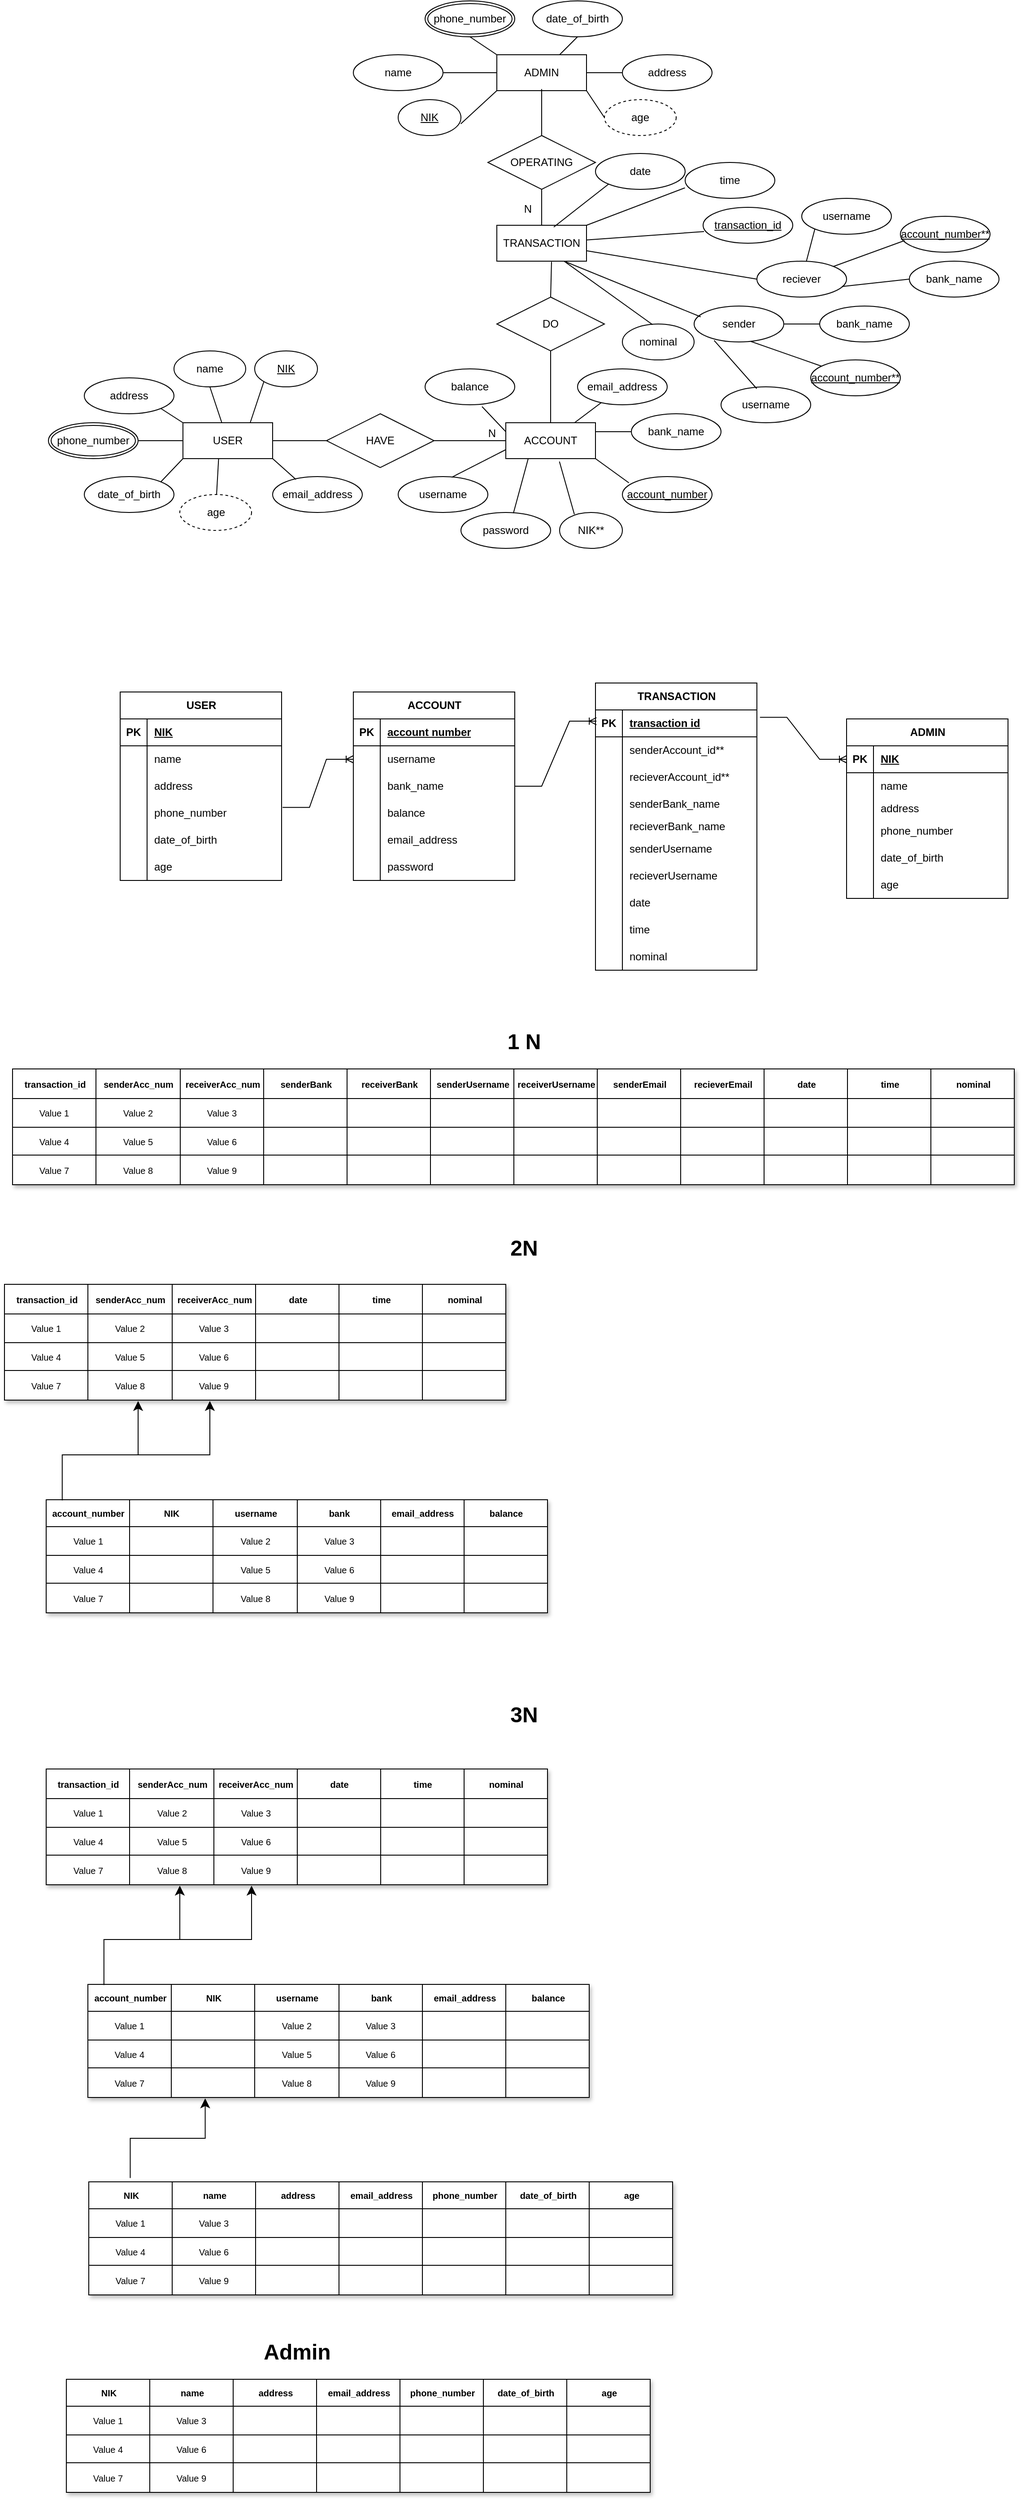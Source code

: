 <mxfile version="22.1.0" type="device">
  <diagram name="Page-1" id="5Vx0abH-B_5f4iCs7XIk">
    <mxGraphModel dx="1189" dy="645" grid="1" gridSize="10" guides="1" tooltips="1" connect="1" arrows="1" fold="1" page="1" pageScale="1" pageWidth="1200" pageHeight="1920" math="0" shadow="0">
      <root>
        <mxCell id="0" />
        <mxCell id="1" parent="0" />
        <mxCell id="KtNkentMnjNg2-EnF80v-224" value="ADMIN" style="whiteSpace=wrap;html=1;align=center;" parent="1" vertex="1">
          <mxGeometry x="580" y="120" width="100" height="40" as="geometry" />
        </mxCell>
        <mxCell id="KtNkentMnjNg2-EnF80v-226" value="TRANSACTION" style="whiteSpace=wrap;html=1;align=center;" parent="1" vertex="1">
          <mxGeometry x="580" y="310" width="100" height="40" as="geometry" />
        </mxCell>
        <mxCell id="KtNkentMnjNg2-EnF80v-227" value="ACCOUNT" style="whiteSpace=wrap;html=1;align=center;" parent="1" vertex="1">
          <mxGeometry x="590" y="530" width="100" height="40" as="geometry" />
        </mxCell>
        <mxCell id="KtNkentMnjNg2-EnF80v-228" value="USER" style="whiteSpace=wrap;html=1;align=center;" parent="1" vertex="1">
          <mxGeometry x="230" y="530" width="100" height="40" as="geometry" />
        </mxCell>
        <mxCell id="KtNkentMnjNg2-EnF80v-229" value="HAVE" style="shape=rhombus;perimeter=rhombusPerimeter;whiteSpace=wrap;html=1;align=center;" parent="1" vertex="1">
          <mxGeometry x="390" y="520" width="120" height="60" as="geometry" />
        </mxCell>
        <mxCell id="KtNkentMnjNg2-EnF80v-230" value="DO" style="shape=rhombus;perimeter=rhombusPerimeter;whiteSpace=wrap;html=1;align=center;" parent="1" vertex="1">
          <mxGeometry x="580" y="390" width="120" height="60" as="geometry" />
        </mxCell>
        <mxCell id="KtNkentMnjNg2-EnF80v-231" value="OPERATING" style="shape=rhombus;perimeter=rhombusPerimeter;whiteSpace=wrap;html=1;align=center;" parent="1" vertex="1">
          <mxGeometry x="570" y="210" width="120" height="60" as="geometry" />
        </mxCell>
        <mxCell id="KtNkentMnjNg2-EnF80v-232" value="" style="endArrow=none;html=1;rounded=0;exitX=1;exitY=0.5;exitDx=0;exitDy=0;" parent="1" source="KtNkentMnjNg2-EnF80v-229" target="KtNkentMnjNg2-EnF80v-227" edge="1">
          <mxGeometry relative="1" as="geometry">
            <mxPoint x="540" y="530" as="sourcePoint" />
            <mxPoint x="600" y="530" as="targetPoint" />
          </mxGeometry>
        </mxCell>
        <mxCell id="KtNkentMnjNg2-EnF80v-233" value="N" style="resizable=0;html=1;whiteSpace=wrap;align=right;verticalAlign=bottom;" parent="KtNkentMnjNg2-EnF80v-232" connectable="0" vertex="1">
          <mxGeometry x="1" relative="1" as="geometry">
            <mxPoint x="-10" as="offset" />
          </mxGeometry>
        </mxCell>
        <mxCell id="KtNkentMnjNg2-EnF80v-234" value="" style="endArrow=none;html=1;rounded=0;entryX=0;entryY=0.5;entryDx=0;entryDy=0;" parent="1" source="KtNkentMnjNg2-EnF80v-228" target="KtNkentMnjNg2-EnF80v-229" edge="1">
          <mxGeometry relative="1" as="geometry">
            <mxPoint x="350" y="530" as="sourcePoint" />
            <mxPoint x="390" y="529.5" as="targetPoint" />
          </mxGeometry>
        </mxCell>
        <mxCell id="KtNkentMnjNg2-EnF80v-239" value="" style="endArrow=none;html=1;rounded=0;entryX=0.5;entryY=1;entryDx=0;entryDy=0;exitX=0.5;exitY=0;exitDx=0;exitDy=0;" parent="1" source="KtNkentMnjNg2-EnF80v-227" target="KtNkentMnjNg2-EnF80v-230" edge="1">
          <mxGeometry relative="1" as="geometry">
            <mxPoint x="640" y="520" as="sourcePoint" />
            <mxPoint x="620" y="450" as="targetPoint" />
          </mxGeometry>
        </mxCell>
        <mxCell id="KtNkentMnjNg2-EnF80v-242" value="" style="endArrow=none;html=1;rounded=0;" parent="1" source="KtNkentMnjNg2-EnF80v-231" edge="1">
          <mxGeometry relative="1" as="geometry">
            <mxPoint x="400" y="370" as="sourcePoint" />
            <mxPoint x="630" y="270" as="targetPoint" />
            <Array as="points">
              <mxPoint x="630" y="310" />
            </Array>
          </mxGeometry>
        </mxCell>
        <mxCell id="KtNkentMnjNg2-EnF80v-243" value="N" style="resizable=0;html=1;whiteSpace=wrap;align=right;verticalAlign=bottom;" parent="KtNkentMnjNg2-EnF80v-242" connectable="0" vertex="1">
          <mxGeometry x="1" relative="1" as="geometry">
            <mxPoint x="-10" y="30" as="offset" />
          </mxGeometry>
        </mxCell>
        <mxCell id="KtNkentMnjNg2-EnF80v-244" value="name" style="ellipse;whiteSpace=wrap;html=1;align=center;" parent="1" vertex="1">
          <mxGeometry x="220" y="450" width="80" height="40" as="geometry" />
        </mxCell>
        <mxCell id="KtNkentMnjNg2-EnF80v-245" value="address" style="ellipse;whiteSpace=wrap;html=1;align=center;" parent="1" vertex="1">
          <mxGeometry x="120" y="480" width="100" height="40" as="geometry" />
        </mxCell>
        <mxCell id="KtNkentMnjNg2-EnF80v-246" value="phone_number" style="ellipse;shape=doubleEllipse;margin=3;whiteSpace=wrap;html=1;align=center;" parent="1" vertex="1">
          <mxGeometry x="80" y="530" width="100" height="40" as="geometry" />
        </mxCell>
        <mxCell id="KtNkentMnjNg2-EnF80v-247" value="date_of_birth" style="ellipse;whiteSpace=wrap;html=1;align=center;" parent="1" vertex="1">
          <mxGeometry x="120" y="590" width="100" height="40" as="geometry" />
        </mxCell>
        <mxCell id="KtNkentMnjNg2-EnF80v-248" value="age" style="ellipse;whiteSpace=wrap;html=1;align=center;dashed=1;" parent="1" vertex="1">
          <mxGeometry x="226.5" y="610" width="80" height="40" as="geometry" />
        </mxCell>
        <mxCell id="KtNkentMnjNg2-EnF80v-249" value="account_number**" style="ellipse;whiteSpace=wrap;html=1;align=center;fontStyle=4;" parent="1" vertex="1">
          <mxGeometry x="1030" y="300" width="100" height="40" as="geometry" />
        </mxCell>
        <mxCell id="KtNkentMnjNg2-EnF80v-250" value="password" style="ellipse;whiteSpace=wrap;html=1;align=center;" parent="1" vertex="1">
          <mxGeometry x="540" y="630" width="100" height="40" as="geometry" />
        </mxCell>
        <mxCell id="KtNkentMnjNg2-EnF80v-251" value="username" style="ellipse;whiteSpace=wrap;html=1;align=center;" parent="1" vertex="1">
          <mxGeometry x="470" y="590" width="100" height="40" as="geometry" />
        </mxCell>
        <mxCell id="KtNkentMnjNg2-EnF80v-252" value="NIK" style="ellipse;whiteSpace=wrap;html=1;align=center;fontStyle=4;" parent="1" vertex="1">
          <mxGeometry x="310" y="450" width="70" height="40" as="geometry" />
        </mxCell>
        <mxCell id="KtNkentMnjNg2-EnF80v-253" value="" style="endArrow=none;html=1;rounded=0;exitX=1;exitY=1;exitDx=0;exitDy=0;entryX=0;entryY=0;entryDx=0;entryDy=0;" parent="1" source="KtNkentMnjNg2-EnF80v-245" target="KtNkentMnjNg2-EnF80v-228" edge="1">
          <mxGeometry relative="1" as="geometry">
            <mxPoint x="360" y="460" as="sourcePoint" />
            <mxPoint x="520" y="460" as="targetPoint" />
          </mxGeometry>
        </mxCell>
        <mxCell id="KtNkentMnjNg2-EnF80v-254" value="" style="endArrow=none;html=1;rounded=0;exitX=1;exitY=0.5;exitDx=0;exitDy=0;entryX=0;entryY=0.5;entryDx=0;entryDy=0;" parent="1" source="KtNkentMnjNg2-EnF80v-246" target="KtNkentMnjNg2-EnF80v-228" edge="1">
          <mxGeometry relative="1" as="geometry">
            <mxPoint x="360" y="460" as="sourcePoint" />
            <mxPoint x="520" y="460" as="targetPoint" />
          </mxGeometry>
        </mxCell>
        <mxCell id="KtNkentMnjNg2-EnF80v-255" value="" style="endArrow=none;html=1;rounded=0;exitX=0.5;exitY=1;exitDx=0;exitDy=0;" parent="1" source="KtNkentMnjNg2-EnF80v-244" target="KtNkentMnjNg2-EnF80v-228" edge="1">
          <mxGeometry relative="1" as="geometry">
            <mxPoint x="360" y="460" as="sourcePoint" />
            <mxPoint x="520" y="460" as="targetPoint" />
          </mxGeometry>
        </mxCell>
        <mxCell id="KtNkentMnjNg2-EnF80v-256" value="" style="endArrow=none;html=1;rounded=0;exitX=1;exitY=0;exitDx=0;exitDy=0;entryX=0;entryY=1;entryDx=0;entryDy=0;" parent="1" source="KtNkentMnjNg2-EnF80v-247" target="KtNkentMnjNg2-EnF80v-228" edge="1">
          <mxGeometry relative="1" as="geometry">
            <mxPoint x="360" y="460" as="sourcePoint" />
            <mxPoint x="520" y="460" as="targetPoint" />
          </mxGeometry>
        </mxCell>
        <mxCell id="KtNkentMnjNg2-EnF80v-258" value="" style="endArrow=none;html=1;rounded=0;exitX=0.75;exitY=0;exitDx=0;exitDy=0;entryX=0;entryY=1;entryDx=0;entryDy=0;" parent="1" source="KtNkentMnjNg2-EnF80v-228" target="KtNkentMnjNg2-EnF80v-252" edge="1">
          <mxGeometry relative="1" as="geometry">
            <mxPoint x="360" y="460" as="sourcePoint" />
            <mxPoint x="290" y="500" as="targetPoint" />
          </mxGeometry>
        </mxCell>
        <mxCell id="KtNkentMnjNg2-EnF80v-259" value="reciever" style="ellipse;whiteSpace=wrap;html=1;align=center;" parent="1" vertex="1">
          <mxGeometry x="870" y="350" width="100" height="40" as="geometry" />
        </mxCell>
        <mxCell id="KtNkentMnjNg2-EnF80v-260" value="sender" style="ellipse;whiteSpace=wrap;html=1;align=center;" parent="1" vertex="1">
          <mxGeometry x="800" y="400" width="100" height="40" as="geometry" />
        </mxCell>
        <mxCell id="KtNkentMnjNg2-EnF80v-261" style="edgeStyle=orthogonalEdgeStyle;rounded=0;orthogonalLoop=1;jettySize=auto;html=1;exitX=0.5;exitY=1;exitDx=0;exitDy=0;" parent="1" source="KtNkentMnjNg2-EnF80v-259" target="KtNkentMnjNg2-EnF80v-259" edge="1">
          <mxGeometry relative="1" as="geometry" />
        </mxCell>
        <mxCell id="KtNkentMnjNg2-EnF80v-262" value="date" style="ellipse;whiteSpace=wrap;html=1;align=center;" parent="1" vertex="1">
          <mxGeometry x="690" y="230" width="100" height="40" as="geometry" />
        </mxCell>
        <mxCell id="KtNkentMnjNg2-EnF80v-263" value="nominal" style="ellipse;whiteSpace=wrap;html=1;align=center;" parent="1" vertex="1">
          <mxGeometry x="720" y="420" width="80" height="40" as="geometry" />
        </mxCell>
        <mxCell id="KtNkentMnjNg2-EnF80v-264" value="transaction_id" style="ellipse;whiteSpace=wrap;html=1;align=center;fontStyle=4;" parent="1" vertex="1">
          <mxGeometry x="810" y="290" width="100" height="40" as="geometry" />
        </mxCell>
        <mxCell id="KtNkentMnjNg2-EnF80v-265" value="bank_name" style="ellipse;whiteSpace=wrap;html=1;align=center;" parent="1" vertex="1">
          <mxGeometry x="730" y="520" width="100" height="40" as="geometry" />
        </mxCell>
        <mxCell id="KtNkentMnjNg2-EnF80v-266" value="NIK" style="ellipse;whiteSpace=wrap;html=1;align=center;fontStyle=4;" parent="1" vertex="1">
          <mxGeometry x="470" y="170" width="70" height="40" as="geometry" />
        </mxCell>
        <mxCell id="KtNkentMnjNg2-EnF80v-267" value="name" style="ellipse;whiteSpace=wrap;html=1;align=center;" parent="1" vertex="1">
          <mxGeometry x="420" y="120" width="100" height="40" as="geometry" />
        </mxCell>
        <mxCell id="KtNkentMnjNg2-EnF80v-268" value="phone_number" style="ellipse;shape=doubleEllipse;margin=3;whiteSpace=wrap;html=1;align=center;" parent="1" vertex="1">
          <mxGeometry x="500" y="60" width="100" height="40" as="geometry" />
        </mxCell>
        <mxCell id="KtNkentMnjNg2-EnF80v-269" value="date_of_birth" style="ellipse;whiteSpace=wrap;html=1;align=center;" parent="1" vertex="1">
          <mxGeometry x="620" y="60" width="100" height="40" as="geometry" />
        </mxCell>
        <mxCell id="KtNkentMnjNg2-EnF80v-270" value="address" style="ellipse;whiteSpace=wrap;html=1;align=center;" parent="1" vertex="1">
          <mxGeometry x="720" y="120" width="100" height="40" as="geometry" />
        </mxCell>
        <mxCell id="KtNkentMnjNg2-EnF80v-271" value="age" style="ellipse;whiteSpace=wrap;html=1;align=center;dashed=1;" parent="1" vertex="1">
          <mxGeometry x="700" y="170" width="80" height="40" as="geometry" />
        </mxCell>
        <mxCell id="KtNkentMnjNg2-EnF80v-272" value="" style="endArrow=none;html=1;rounded=0;entryX=0;entryY=0.5;entryDx=0;entryDy=0;" parent="1" source="KtNkentMnjNg2-EnF80v-226" target="KtNkentMnjNg2-EnF80v-259" edge="1">
          <mxGeometry relative="1" as="geometry">
            <mxPoint x="780" y="320" as="sourcePoint" />
            <mxPoint x="720" y="330" as="targetPoint" />
          </mxGeometry>
        </mxCell>
        <mxCell id="KtNkentMnjNg2-EnF80v-273" value="" style="endArrow=none;html=1;rounded=0;entryX=0.01;entryY=0.675;entryDx=0;entryDy=0;entryPerimeter=0;" parent="1" source="KtNkentMnjNg2-EnF80v-226" target="KtNkentMnjNg2-EnF80v-264" edge="1">
          <mxGeometry relative="1" as="geometry">
            <mxPoint x="560" y="330" as="sourcePoint" />
            <mxPoint x="720" y="330" as="targetPoint" />
          </mxGeometry>
        </mxCell>
        <mxCell id="KtNkentMnjNg2-EnF80v-274" value="" style="endArrow=none;html=1;rounded=0;exitX=0.75;exitY=1;exitDx=0;exitDy=0;entryX=0.073;entryY=0.3;entryDx=0;entryDy=0;entryPerimeter=0;" parent="1" source="KtNkentMnjNg2-EnF80v-226" target="KtNkentMnjNg2-EnF80v-260" edge="1">
          <mxGeometry relative="1" as="geometry">
            <mxPoint x="950" y="340" as="sourcePoint" />
            <mxPoint x="810" y="370" as="targetPoint" />
          </mxGeometry>
        </mxCell>
        <mxCell id="KtNkentMnjNg2-EnF80v-275" value="" style="endArrow=none;html=1;rounded=0;exitX=1;exitY=0.25;exitDx=0;exitDy=0;entryX=0;entryY=0.5;entryDx=0;entryDy=0;" parent="1" source="KtNkentMnjNg2-EnF80v-227" target="KtNkentMnjNg2-EnF80v-265" edge="1">
          <mxGeometry relative="1" as="geometry">
            <mxPoint x="750" y="469" as="sourcePoint" />
            <mxPoint x="910" y="469" as="targetPoint" />
          </mxGeometry>
        </mxCell>
        <mxCell id="KtNkentMnjNg2-EnF80v-276" value="" style="endArrow=none;html=1;rounded=0;entryX=0;entryY=0.75;entryDx=0;entryDy=0;exitX=0.598;exitY=0.019;exitDx=0;exitDy=0;exitPerimeter=0;" parent="1" source="KtNkentMnjNg2-EnF80v-251" target="KtNkentMnjNg2-EnF80v-227" edge="1">
          <mxGeometry relative="1" as="geometry">
            <mxPoint x="560" y="490" as="sourcePoint" />
            <mxPoint x="720" y="490" as="targetPoint" />
          </mxGeometry>
        </mxCell>
        <mxCell id="KtNkentMnjNg2-EnF80v-277" value="bank_name" style="ellipse;whiteSpace=wrap;html=1;align=center;" parent="1" vertex="1">
          <mxGeometry x="1040" y="350" width="100" height="40" as="geometry" />
        </mxCell>
        <mxCell id="KtNkentMnjNg2-EnF80v-278" value="account_number**" style="ellipse;whiteSpace=wrap;html=1;align=center;fontStyle=4;" parent="1" vertex="1">
          <mxGeometry x="930" y="460" width="100" height="40" as="geometry" />
        </mxCell>
        <mxCell id="KtNkentMnjNg2-EnF80v-279" value="bank_name" style="ellipse;whiteSpace=wrap;html=1;align=center;" parent="1" vertex="1">
          <mxGeometry x="940" y="400" width="100" height="40" as="geometry" />
        </mxCell>
        <mxCell id="KtNkentMnjNg2-EnF80v-280" value="" style="endArrow=none;html=1;rounded=0;entryX=0.25;entryY=1;entryDx=0;entryDy=0;exitX=0.585;exitY=0.019;exitDx=0;exitDy=0;exitPerimeter=0;" parent="1" source="KtNkentMnjNg2-EnF80v-250" target="KtNkentMnjNg2-EnF80v-227" edge="1">
          <mxGeometry relative="1" as="geometry">
            <mxPoint x="560" y="490" as="sourcePoint" />
            <mxPoint x="720" y="490" as="targetPoint" />
          </mxGeometry>
        </mxCell>
        <mxCell id="KtNkentMnjNg2-EnF80v-281" value="" style="endArrow=none;html=1;rounded=0;entryX=1;entryY=1;entryDx=0;entryDy=0;exitX=0.073;exitY=0.175;exitDx=0;exitDy=0;exitPerimeter=0;" parent="1" source="KtNkentMnjNg2-EnF80v-389" target="KtNkentMnjNg2-EnF80v-227" edge="1">
          <mxGeometry relative="1" as="geometry">
            <mxPoint x="714.645" y="595.858" as="sourcePoint" />
            <mxPoint x="720" y="490" as="targetPoint" />
          </mxGeometry>
        </mxCell>
        <mxCell id="KtNkentMnjNg2-EnF80v-282" value="" style="endArrow=none;html=1;rounded=0;entryX=0.635;entryY=0.05;entryDx=0;entryDy=0;entryPerimeter=0;exitX=0;exitY=1;exitDx=0;exitDy=0;" parent="1" source="KtNkentMnjNg2-EnF80v-262" target="KtNkentMnjNg2-EnF80v-226" edge="1">
          <mxGeometry relative="1" as="geometry">
            <mxPoint x="480" y="290" as="sourcePoint" />
            <mxPoint x="720" y="490" as="targetPoint" />
          </mxGeometry>
        </mxCell>
        <mxCell id="KtNkentMnjNg2-EnF80v-283" value="" style="endArrow=none;html=1;rounded=0;entryX=0.75;entryY=1;entryDx=0;entryDy=0;exitX=0.421;exitY=0.019;exitDx=0;exitDy=0;exitPerimeter=0;" parent="1" source="KtNkentMnjNg2-EnF80v-263" target="KtNkentMnjNg2-EnF80v-226" edge="1">
          <mxGeometry relative="1" as="geometry">
            <mxPoint x="560" y="490" as="sourcePoint" />
            <mxPoint x="520" y="470" as="targetPoint" />
          </mxGeometry>
        </mxCell>
        <mxCell id="KtNkentMnjNg2-EnF80v-284" value="" style="endArrow=none;html=1;rounded=0;entryX=0.048;entryY=0.675;entryDx=0;entryDy=0;exitX=1;exitY=0;exitDx=0;exitDy=0;entryPerimeter=0;" parent="1" source="KtNkentMnjNg2-EnF80v-259" target="KtNkentMnjNg2-EnF80v-249" edge="1">
          <mxGeometry relative="1" as="geometry">
            <mxPoint x="910" y="290" as="sourcePoint" />
            <mxPoint x="980" y="300" as="targetPoint" />
          </mxGeometry>
        </mxCell>
        <mxCell id="KtNkentMnjNg2-EnF80v-285" value="" style="endArrow=none;html=1;rounded=0;entryX=0;entryY=0.5;entryDx=0;entryDy=0;exitX=0.948;exitY=0.707;exitDx=0;exitDy=0;exitPerimeter=0;" parent="1" source="KtNkentMnjNg2-EnF80v-259" target="KtNkentMnjNg2-EnF80v-277" edge="1">
          <mxGeometry relative="1" as="geometry">
            <mxPoint x="560" y="380" as="sourcePoint" />
            <mxPoint x="720" y="380" as="targetPoint" />
          </mxGeometry>
        </mxCell>
        <mxCell id="KtNkentMnjNg2-EnF80v-286" value="" style="endArrow=none;html=1;rounded=0;exitX=1;exitY=0.5;exitDx=0;exitDy=0;" parent="1" source="KtNkentMnjNg2-EnF80v-260" target="KtNkentMnjNg2-EnF80v-279" edge="1">
          <mxGeometry relative="1" as="geometry">
            <mxPoint x="1030" y="490" as="sourcePoint" />
            <mxPoint x="1190" y="490" as="targetPoint" />
          </mxGeometry>
        </mxCell>
        <mxCell id="KtNkentMnjNg2-EnF80v-287" value="" style="endArrow=none;html=1;rounded=0;entryX=0.635;entryY=0.988;entryDx=0;entryDy=0;entryPerimeter=0;" parent="1" source="KtNkentMnjNg2-EnF80v-278" target="KtNkentMnjNg2-EnF80v-260" edge="1">
          <mxGeometry relative="1" as="geometry">
            <mxPoint x="560" y="380" as="sourcePoint" />
            <mxPoint x="720" y="380" as="targetPoint" />
          </mxGeometry>
        </mxCell>
        <mxCell id="KtNkentMnjNg2-EnF80v-288" value="" style="endArrow=none;html=1;rounded=0;exitX=0.997;exitY=0.675;exitDx=0;exitDy=0;exitPerimeter=0;entryX=0;entryY=1;entryDx=0;entryDy=0;" parent="1" source="KtNkentMnjNg2-EnF80v-266" target="KtNkentMnjNg2-EnF80v-224" edge="1">
          <mxGeometry relative="1" as="geometry">
            <mxPoint x="550" y="220" as="sourcePoint" />
            <mxPoint x="720" y="380" as="targetPoint" />
          </mxGeometry>
        </mxCell>
        <mxCell id="KtNkentMnjNg2-EnF80v-289" value="" style="endArrow=none;html=1;rounded=0;entryX=0;entryY=0.5;entryDx=0;entryDy=0;" parent="1" source="KtNkentMnjNg2-EnF80v-267" target="KtNkentMnjNg2-EnF80v-224" edge="1">
          <mxGeometry relative="1" as="geometry">
            <mxPoint x="560" y="380" as="sourcePoint" />
            <mxPoint x="720" y="380" as="targetPoint" />
          </mxGeometry>
        </mxCell>
        <mxCell id="KtNkentMnjNg2-EnF80v-290" value="" style="endArrow=none;html=1;rounded=0;exitX=0.5;exitY=1;exitDx=0;exitDy=0;entryX=0;entryY=0;entryDx=0;entryDy=0;" parent="1" source="KtNkentMnjNg2-EnF80v-268" target="KtNkentMnjNg2-EnF80v-224" edge="1">
          <mxGeometry relative="1" as="geometry">
            <mxPoint x="560" y="380" as="sourcePoint" />
            <mxPoint x="720" y="380" as="targetPoint" />
          </mxGeometry>
        </mxCell>
        <mxCell id="KtNkentMnjNg2-EnF80v-291" value="" style="endArrow=none;html=1;rounded=0;entryX=0.5;entryY=1;entryDx=0;entryDy=0;" parent="1" source="KtNkentMnjNg2-EnF80v-224" target="KtNkentMnjNg2-EnF80v-269" edge="1">
          <mxGeometry relative="1" as="geometry">
            <mxPoint x="560" y="380" as="sourcePoint" />
            <mxPoint x="720" y="380" as="targetPoint" />
          </mxGeometry>
        </mxCell>
        <mxCell id="KtNkentMnjNg2-EnF80v-292" value="" style="endArrow=none;html=1;rounded=0;entryX=0;entryY=0.5;entryDx=0;entryDy=0;exitX=1;exitY=0.5;exitDx=0;exitDy=0;" parent="1" source="KtNkentMnjNg2-EnF80v-224" target="KtNkentMnjNg2-EnF80v-270" edge="1">
          <mxGeometry relative="1" as="geometry">
            <mxPoint x="560" y="380" as="sourcePoint" />
            <mxPoint x="720" y="380" as="targetPoint" />
          </mxGeometry>
        </mxCell>
        <mxCell id="KtNkentMnjNg2-EnF80v-293" value="" style="endArrow=none;html=1;rounded=0;exitX=1;exitY=1;exitDx=0;exitDy=0;entryX=0;entryY=0.5;entryDx=0;entryDy=0;" parent="1" source="KtNkentMnjNg2-EnF80v-224" target="KtNkentMnjNg2-EnF80v-271" edge="1">
          <mxGeometry relative="1" as="geometry">
            <mxPoint x="560" y="380" as="sourcePoint" />
            <mxPoint x="720" y="380" as="targetPoint" />
          </mxGeometry>
        </mxCell>
        <mxCell id="KtNkentMnjNg2-EnF80v-294" value="username" style="ellipse;whiteSpace=wrap;html=1;align=center;" parent="1" vertex="1">
          <mxGeometry x="830" y="490" width="100" height="40" as="geometry" />
        </mxCell>
        <mxCell id="KtNkentMnjNg2-EnF80v-295" value="username" style="ellipse;whiteSpace=wrap;html=1;align=center;" parent="1" vertex="1">
          <mxGeometry x="920" y="280" width="100" height="40" as="geometry" />
        </mxCell>
        <mxCell id="KtNkentMnjNg2-EnF80v-296" value="" style="endArrow=none;html=1;rounded=0;entryX=0;entryY=1;entryDx=0;entryDy=0;" parent="1" source="KtNkentMnjNg2-EnF80v-259" target="KtNkentMnjNg2-EnF80v-295" edge="1">
          <mxGeometry relative="1" as="geometry">
            <mxPoint x="530" y="370" as="sourcePoint" />
            <mxPoint x="690" y="370" as="targetPoint" />
          </mxGeometry>
        </mxCell>
        <mxCell id="KtNkentMnjNg2-EnF80v-297" value="" style="endArrow=none;html=1;rounded=0;entryX=0.223;entryY=0.957;entryDx=0;entryDy=0;entryPerimeter=0;exitX=0.398;exitY=0.05;exitDx=0;exitDy=0;exitPerimeter=0;" parent="1" source="KtNkentMnjNg2-EnF80v-294" target="KtNkentMnjNg2-EnF80v-260" edge="1">
          <mxGeometry relative="1" as="geometry">
            <mxPoint x="800" y="420" as="sourcePoint" />
            <mxPoint x="690" y="370" as="targetPoint" />
          </mxGeometry>
        </mxCell>
        <mxCell id="KtNkentMnjNg2-EnF80v-298" value="USER" style="shape=table;startSize=30;container=1;collapsible=1;childLayout=tableLayout;fixedRows=1;rowLines=0;fontStyle=1;align=center;resizeLast=1;html=1;" parent="1" vertex="1">
          <mxGeometry x="160" y="830" width="180" height="210" as="geometry" />
        </mxCell>
        <mxCell id="KtNkentMnjNg2-EnF80v-299" value="" style="shape=tableRow;horizontal=0;startSize=0;swimlaneHead=0;swimlaneBody=0;fillColor=none;collapsible=0;dropTarget=0;points=[[0,0.5],[1,0.5]];portConstraint=eastwest;top=0;left=0;right=0;bottom=1;" parent="KtNkentMnjNg2-EnF80v-298" vertex="1">
          <mxGeometry y="30" width="180" height="30" as="geometry" />
        </mxCell>
        <mxCell id="KtNkentMnjNg2-EnF80v-300" value="PK" style="shape=partialRectangle;connectable=0;fillColor=none;top=0;left=0;bottom=0;right=0;fontStyle=1;overflow=hidden;whiteSpace=wrap;html=1;" parent="KtNkentMnjNg2-EnF80v-299" vertex="1">
          <mxGeometry width="30" height="30" as="geometry">
            <mxRectangle width="30" height="30" as="alternateBounds" />
          </mxGeometry>
        </mxCell>
        <mxCell id="KtNkentMnjNg2-EnF80v-301" value="NIK" style="shape=partialRectangle;connectable=0;fillColor=none;top=0;left=0;bottom=0;right=0;align=left;spacingLeft=6;fontStyle=5;overflow=hidden;whiteSpace=wrap;html=1;" parent="KtNkentMnjNg2-EnF80v-299" vertex="1">
          <mxGeometry x="30" width="150" height="30" as="geometry">
            <mxRectangle width="150" height="30" as="alternateBounds" />
          </mxGeometry>
        </mxCell>
        <mxCell id="KtNkentMnjNg2-EnF80v-302" value="" style="shape=tableRow;horizontal=0;startSize=0;swimlaneHead=0;swimlaneBody=0;fillColor=none;collapsible=0;dropTarget=0;points=[[0,0.5],[1,0.5]];portConstraint=eastwest;top=0;left=0;right=0;bottom=0;" parent="KtNkentMnjNg2-EnF80v-298" vertex="1">
          <mxGeometry y="60" width="180" height="30" as="geometry" />
        </mxCell>
        <mxCell id="KtNkentMnjNg2-EnF80v-303" value="" style="shape=partialRectangle;connectable=0;fillColor=none;top=0;left=0;bottom=0;right=0;editable=1;overflow=hidden;whiteSpace=wrap;html=1;" parent="KtNkentMnjNg2-EnF80v-302" vertex="1">
          <mxGeometry width="30" height="30" as="geometry">
            <mxRectangle width="30" height="30" as="alternateBounds" />
          </mxGeometry>
        </mxCell>
        <mxCell id="KtNkentMnjNg2-EnF80v-304" value="name" style="shape=partialRectangle;connectable=0;fillColor=none;top=0;left=0;bottom=0;right=0;align=left;spacingLeft=6;overflow=hidden;whiteSpace=wrap;html=1;" parent="KtNkentMnjNg2-EnF80v-302" vertex="1">
          <mxGeometry x="30" width="150" height="30" as="geometry">
            <mxRectangle width="150" height="30" as="alternateBounds" />
          </mxGeometry>
        </mxCell>
        <mxCell id="KtNkentMnjNg2-EnF80v-305" value="" style="shape=tableRow;horizontal=0;startSize=0;swimlaneHead=0;swimlaneBody=0;fillColor=none;collapsible=0;dropTarget=0;points=[[0,0.5],[1,0.5]];portConstraint=eastwest;top=0;left=0;right=0;bottom=0;" parent="KtNkentMnjNg2-EnF80v-298" vertex="1">
          <mxGeometry y="90" width="180" height="30" as="geometry" />
        </mxCell>
        <mxCell id="KtNkentMnjNg2-EnF80v-306" value="" style="shape=partialRectangle;connectable=0;fillColor=none;top=0;left=0;bottom=0;right=0;editable=1;overflow=hidden;whiteSpace=wrap;html=1;" parent="KtNkentMnjNg2-EnF80v-305" vertex="1">
          <mxGeometry width="30" height="30" as="geometry">
            <mxRectangle width="30" height="30" as="alternateBounds" />
          </mxGeometry>
        </mxCell>
        <mxCell id="KtNkentMnjNg2-EnF80v-307" value="address" style="shape=partialRectangle;connectable=0;fillColor=none;top=0;left=0;bottom=0;right=0;align=left;spacingLeft=6;overflow=hidden;whiteSpace=wrap;html=1;" parent="KtNkentMnjNg2-EnF80v-305" vertex="1">
          <mxGeometry x="30" width="150" height="30" as="geometry">
            <mxRectangle width="150" height="30" as="alternateBounds" />
          </mxGeometry>
        </mxCell>
        <mxCell id="KtNkentMnjNg2-EnF80v-308" value="" style="shape=tableRow;horizontal=0;startSize=0;swimlaneHead=0;swimlaneBody=0;fillColor=none;collapsible=0;dropTarget=0;points=[[0,0.5],[1,0.5]];portConstraint=eastwest;top=0;left=0;right=0;bottom=0;" parent="KtNkentMnjNg2-EnF80v-298" vertex="1">
          <mxGeometry y="120" width="180" height="30" as="geometry" />
        </mxCell>
        <mxCell id="KtNkentMnjNg2-EnF80v-309" value="" style="shape=partialRectangle;connectable=0;fillColor=none;top=0;left=0;bottom=0;right=0;editable=1;overflow=hidden;whiteSpace=wrap;html=1;" parent="KtNkentMnjNg2-EnF80v-308" vertex="1">
          <mxGeometry width="30" height="30" as="geometry">
            <mxRectangle width="30" height="30" as="alternateBounds" />
          </mxGeometry>
        </mxCell>
        <mxCell id="KtNkentMnjNg2-EnF80v-310" value="phone_number" style="shape=partialRectangle;connectable=0;fillColor=none;top=0;left=0;bottom=0;right=0;align=left;spacingLeft=6;overflow=hidden;whiteSpace=wrap;html=1;" parent="KtNkentMnjNg2-EnF80v-308" vertex="1">
          <mxGeometry x="30" width="150" height="30" as="geometry">
            <mxRectangle width="150" height="30" as="alternateBounds" />
          </mxGeometry>
        </mxCell>
        <mxCell id="KtNkentMnjNg2-EnF80v-311" style="shape=tableRow;horizontal=0;startSize=0;swimlaneHead=0;swimlaneBody=0;fillColor=none;collapsible=0;dropTarget=0;points=[[0,0.5],[1,0.5]];portConstraint=eastwest;top=0;left=0;right=0;bottom=0;" parent="KtNkentMnjNg2-EnF80v-298" vertex="1">
          <mxGeometry y="150" width="180" height="30" as="geometry" />
        </mxCell>
        <mxCell id="KtNkentMnjNg2-EnF80v-312" style="shape=partialRectangle;connectable=0;fillColor=none;top=0;left=0;bottom=0;right=0;editable=1;overflow=hidden;whiteSpace=wrap;html=1;" parent="KtNkentMnjNg2-EnF80v-311" vertex="1">
          <mxGeometry width="30" height="30" as="geometry">
            <mxRectangle width="30" height="30" as="alternateBounds" />
          </mxGeometry>
        </mxCell>
        <mxCell id="KtNkentMnjNg2-EnF80v-313" value="date_of_birth" style="shape=partialRectangle;connectable=0;fillColor=none;top=0;left=0;bottom=0;right=0;align=left;spacingLeft=6;overflow=hidden;whiteSpace=wrap;html=1;" parent="KtNkentMnjNg2-EnF80v-311" vertex="1">
          <mxGeometry x="30" width="150" height="30" as="geometry">
            <mxRectangle width="150" height="30" as="alternateBounds" />
          </mxGeometry>
        </mxCell>
        <mxCell id="KtNkentMnjNg2-EnF80v-314" style="shape=tableRow;horizontal=0;startSize=0;swimlaneHead=0;swimlaneBody=0;fillColor=none;collapsible=0;dropTarget=0;points=[[0,0.5],[1,0.5]];portConstraint=eastwest;top=0;left=0;right=0;bottom=0;" parent="KtNkentMnjNg2-EnF80v-298" vertex="1">
          <mxGeometry y="180" width="180" height="30" as="geometry" />
        </mxCell>
        <mxCell id="KtNkentMnjNg2-EnF80v-315" style="shape=partialRectangle;connectable=0;fillColor=none;top=0;left=0;bottom=0;right=0;editable=1;overflow=hidden;whiteSpace=wrap;html=1;" parent="KtNkentMnjNg2-EnF80v-314" vertex="1">
          <mxGeometry width="30" height="30" as="geometry">
            <mxRectangle width="30" height="30" as="alternateBounds" />
          </mxGeometry>
        </mxCell>
        <mxCell id="KtNkentMnjNg2-EnF80v-316" value="age" style="shape=partialRectangle;connectable=0;fillColor=none;top=0;left=0;bottom=0;right=0;align=left;spacingLeft=6;overflow=hidden;whiteSpace=wrap;html=1;" parent="KtNkentMnjNg2-EnF80v-314" vertex="1">
          <mxGeometry x="30" width="150" height="30" as="geometry">
            <mxRectangle width="150" height="30" as="alternateBounds" />
          </mxGeometry>
        </mxCell>
        <mxCell id="KtNkentMnjNg2-EnF80v-317" value="ACCOUNT" style="shape=table;startSize=30;container=1;collapsible=1;childLayout=tableLayout;fixedRows=1;rowLines=0;fontStyle=1;align=center;resizeLast=1;html=1;" parent="1" vertex="1">
          <mxGeometry x="420" y="830" width="180" height="210" as="geometry" />
        </mxCell>
        <mxCell id="KtNkentMnjNg2-EnF80v-318" value="" style="shape=tableRow;horizontal=0;startSize=0;swimlaneHead=0;swimlaneBody=0;fillColor=none;collapsible=0;dropTarget=0;points=[[0,0.5],[1,0.5]];portConstraint=eastwest;top=0;left=0;right=0;bottom=1;" parent="KtNkentMnjNg2-EnF80v-317" vertex="1">
          <mxGeometry y="30" width="180" height="30" as="geometry" />
        </mxCell>
        <mxCell id="KtNkentMnjNg2-EnF80v-319" value="PK" style="shape=partialRectangle;connectable=0;fillColor=none;top=0;left=0;bottom=0;right=0;fontStyle=1;overflow=hidden;whiteSpace=wrap;html=1;" parent="KtNkentMnjNg2-EnF80v-318" vertex="1">
          <mxGeometry width="30" height="30" as="geometry">
            <mxRectangle width="30" height="30" as="alternateBounds" />
          </mxGeometry>
        </mxCell>
        <mxCell id="KtNkentMnjNg2-EnF80v-320" value="account number" style="shape=partialRectangle;connectable=0;fillColor=none;top=0;left=0;bottom=0;right=0;align=left;spacingLeft=6;fontStyle=5;overflow=hidden;whiteSpace=wrap;html=1;" parent="KtNkentMnjNg2-EnF80v-318" vertex="1">
          <mxGeometry x="30" width="150" height="30" as="geometry">
            <mxRectangle width="150" height="30" as="alternateBounds" />
          </mxGeometry>
        </mxCell>
        <mxCell id="KtNkentMnjNg2-EnF80v-321" value="" style="shape=tableRow;horizontal=0;startSize=0;swimlaneHead=0;swimlaneBody=0;fillColor=none;collapsible=0;dropTarget=0;points=[[0,0.5],[1,0.5]];portConstraint=eastwest;top=0;left=0;right=0;bottom=0;" parent="KtNkentMnjNg2-EnF80v-317" vertex="1">
          <mxGeometry y="60" width="180" height="30" as="geometry" />
        </mxCell>
        <mxCell id="KtNkentMnjNg2-EnF80v-322" value="" style="shape=partialRectangle;connectable=0;fillColor=none;top=0;left=0;bottom=0;right=0;editable=1;overflow=hidden;whiteSpace=wrap;html=1;" parent="KtNkentMnjNg2-EnF80v-321" vertex="1">
          <mxGeometry width="30" height="30" as="geometry">
            <mxRectangle width="30" height="30" as="alternateBounds" />
          </mxGeometry>
        </mxCell>
        <mxCell id="KtNkentMnjNg2-EnF80v-323" value="username" style="shape=partialRectangle;connectable=0;fillColor=none;top=0;left=0;bottom=0;right=0;align=left;spacingLeft=6;overflow=hidden;whiteSpace=wrap;html=1;" parent="KtNkentMnjNg2-EnF80v-321" vertex="1">
          <mxGeometry x="30" width="150" height="30" as="geometry">
            <mxRectangle width="150" height="30" as="alternateBounds" />
          </mxGeometry>
        </mxCell>
        <mxCell id="KtNkentMnjNg2-EnF80v-324" value="" style="shape=tableRow;horizontal=0;startSize=0;swimlaneHead=0;swimlaneBody=0;fillColor=none;collapsible=0;dropTarget=0;points=[[0,0.5],[1,0.5]];portConstraint=eastwest;top=0;left=0;right=0;bottom=0;" parent="KtNkentMnjNg2-EnF80v-317" vertex="1">
          <mxGeometry y="90" width="180" height="30" as="geometry" />
        </mxCell>
        <mxCell id="KtNkentMnjNg2-EnF80v-325" value="" style="shape=partialRectangle;connectable=0;fillColor=none;top=0;left=0;bottom=0;right=0;editable=1;overflow=hidden;whiteSpace=wrap;html=1;" parent="KtNkentMnjNg2-EnF80v-324" vertex="1">
          <mxGeometry width="30" height="30" as="geometry">
            <mxRectangle width="30" height="30" as="alternateBounds" />
          </mxGeometry>
        </mxCell>
        <mxCell id="KtNkentMnjNg2-EnF80v-326" value="bank_name" style="shape=partialRectangle;connectable=0;fillColor=none;top=0;left=0;bottom=0;right=0;align=left;spacingLeft=6;overflow=hidden;whiteSpace=wrap;html=1;" parent="KtNkentMnjNg2-EnF80v-324" vertex="1">
          <mxGeometry x="30" width="150" height="30" as="geometry">
            <mxRectangle width="150" height="30" as="alternateBounds" />
          </mxGeometry>
        </mxCell>
        <mxCell id="KtNkentMnjNg2-EnF80v-327" value="" style="shape=tableRow;horizontal=0;startSize=0;swimlaneHead=0;swimlaneBody=0;fillColor=none;collapsible=0;dropTarget=0;points=[[0,0.5],[1,0.5]];portConstraint=eastwest;top=0;left=0;right=0;bottom=0;" parent="KtNkentMnjNg2-EnF80v-317" vertex="1">
          <mxGeometry y="120" width="180" height="30" as="geometry" />
        </mxCell>
        <mxCell id="KtNkentMnjNg2-EnF80v-328" value="" style="shape=partialRectangle;connectable=0;fillColor=none;top=0;left=0;bottom=0;right=0;editable=1;overflow=hidden;whiteSpace=wrap;html=1;" parent="KtNkentMnjNg2-EnF80v-327" vertex="1">
          <mxGeometry width="30" height="30" as="geometry">
            <mxRectangle width="30" height="30" as="alternateBounds" />
          </mxGeometry>
        </mxCell>
        <mxCell id="KtNkentMnjNg2-EnF80v-329" value="balance" style="shape=partialRectangle;connectable=0;fillColor=none;top=0;left=0;bottom=0;right=0;align=left;spacingLeft=6;overflow=hidden;whiteSpace=wrap;html=1;" parent="KtNkentMnjNg2-EnF80v-327" vertex="1">
          <mxGeometry x="30" width="150" height="30" as="geometry">
            <mxRectangle width="150" height="30" as="alternateBounds" />
          </mxGeometry>
        </mxCell>
        <mxCell id="W5Yc8Tz47XCsxt4rS728-278" style="shape=tableRow;horizontal=0;startSize=0;swimlaneHead=0;swimlaneBody=0;fillColor=none;collapsible=0;dropTarget=0;points=[[0,0.5],[1,0.5]];portConstraint=eastwest;top=0;left=0;right=0;bottom=0;" vertex="1" parent="KtNkentMnjNg2-EnF80v-317">
          <mxGeometry y="150" width="180" height="30" as="geometry" />
        </mxCell>
        <mxCell id="W5Yc8Tz47XCsxt4rS728-279" style="shape=partialRectangle;connectable=0;fillColor=none;top=0;left=0;bottom=0;right=0;editable=1;overflow=hidden;whiteSpace=wrap;html=1;" vertex="1" parent="W5Yc8Tz47XCsxt4rS728-278">
          <mxGeometry width="30" height="30" as="geometry">
            <mxRectangle width="30" height="30" as="alternateBounds" />
          </mxGeometry>
        </mxCell>
        <mxCell id="W5Yc8Tz47XCsxt4rS728-280" value="email_address" style="shape=partialRectangle;connectable=0;fillColor=none;top=0;left=0;bottom=0;right=0;align=left;spacingLeft=6;overflow=hidden;whiteSpace=wrap;html=1;" vertex="1" parent="W5Yc8Tz47XCsxt4rS728-278">
          <mxGeometry x="30" width="150" height="30" as="geometry">
            <mxRectangle width="150" height="30" as="alternateBounds" />
          </mxGeometry>
        </mxCell>
        <mxCell id="W5Yc8Tz47XCsxt4rS728-266" style="shape=tableRow;horizontal=0;startSize=0;swimlaneHead=0;swimlaneBody=0;fillColor=none;collapsible=0;dropTarget=0;points=[[0,0.5],[1,0.5]];portConstraint=eastwest;top=0;left=0;right=0;bottom=0;" vertex="1" parent="KtNkentMnjNg2-EnF80v-317">
          <mxGeometry y="180" width="180" height="30" as="geometry" />
        </mxCell>
        <mxCell id="W5Yc8Tz47XCsxt4rS728-267" style="shape=partialRectangle;connectable=0;fillColor=none;top=0;left=0;bottom=0;right=0;editable=1;overflow=hidden;whiteSpace=wrap;html=1;" vertex="1" parent="W5Yc8Tz47XCsxt4rS728-266">
          <mxGeometry width="30" height="30" as="geometry">
            <mxRectangle width="30" height="30" as="alternateBounds" />
          </mxGeometry>
        </mxCell>
        <mxCell id="W5Yc8Tz47XCsxt4rS728-268" value="password" style="shape=partialRectangle;connectable=0;fillColor=none;top=0;left=0;bottom=0;right=0;align=left;spacingLeft=6;overflow=hidden;whiteSpace=wrap;html=1;" vertex="1" parent="W5Yc8Tz47XCsxt4rS728-266">
          <mxGeometry x="30" width="150" height="30" as="geometry">
            <mxRectangle width="150" height="30" as="alternateBounds" />
          </mxGeometry>
        </mxCell>
        <mxCell id="KtNkentMnjNg2-EnF80v-330" value="TRANSACTION" style="shape=table;startSize=30;container=1;collapsible=1;childLayout=tableLayout;fixedRows=1;rowLines=0;fontStyle=1;align=center;resizeLast=1;html=1;" parent="1" vertex="1">
          <mxGeometry x="690" y="820" width="180" height="320" as="geometry" />
        </mxCell>
        <mxCell id="KtNkentMnjNg2-EnF80v-331" value="" style="shape=tableRow;horizontal=0;startSize=0;swimlaneHead=0;swimlaneBody=0;fillColor=none;collapsible=0;dropTarget=0;points=[[0,0.5],[1,0.5]];portConstraint=eastwest;top=0;left=0;right=0;bottom=1;" parent="KtNkentMnjNg2-EnF80v-330" vertex="1">
          <mxGeometry y="30" width="180" height="30" as="geometry" />
        </mxCell>
        <mxCell id="KtNkentMnjNg2-EnF80v-332" value="PK" style="shape=partialRectangle;connectable=0;fillColor=none;top=0;left=0;bottom=0;right=0;fontStyle=1;overflow=hidden;whiteSpace=wrap;html=1;" parent="KtNkentMnjNg2-EnF80v-331" vertex="1">
          <mxGeometry width="30" height="30" as="geometry">
            <mxRectangle width="30" height="30" as="alternateBounds" />
          </mxGeometry>
        </mxCell>
        <mxCell id="KtNkentMnjNg2-EnF80v-333" value="transaction id" style="shape=partialRectangle;connectable=0;fillColor=none;top=0;left=0;bottom=0;right=0;align=left;spacingLeft=6;fontStyle=5;overflow=hidden;whiteSpace=wrap;html=1;" parent="KtNkentMnjNg2-EnF80v-331" vertex="1">
          <mxGeometry x="30" width="150" height="30" as="geometry">
            <mxRectangle width="150" height="30" as="alternateBounds" />
          </mxGeometry>
        </mxCell>
        <mxCell id="KtNkentMnjNg2-EnF80v-334" value="" style="shape=tableRow;horizontal=0;startSize=0;swimlaneHead=0;swimlaneBody=0;fillColor=none;collapsible=0;dropTarget=0;points=[[0,0.5],[1,0.5]];portConstraint=eastwest;top=0;left=0;right=0;bottom=0;" parent="KtNkentMnjNg2-EnF80v-330" vertex="1">
          <mxGeometry y="60" width="180" height="30" as="geometry" />
        </mxCell>
        <mxCell id="KtNkentMnjNg2-EnF80v-335" value="" style="shape=partialRectangle;connectable=0;fillColor=none;top=0;left=0;bottom=0;right=0;editable=1;overflow=hidden;whiteSpace=wrap;html=1;" parent="KtNkentMnjNg2-EnF80v-334" vertex="1">
          <mxGeometry width="30" height="30" as="geometry">
            <mxRectangle width="30" height="30" as="alternateBounds" />
          </mxGeometry>
        </mxCell>
        <mxCell id="KtNkentMnjNg2-EnF80v-336" value="senderAccount_id**" style="shape=partialRectangle;connectable=0;fillColor=none;top=0;left=0;bottom=0;right=0;align=left;spacingLeft=6;overflow=hidden;whiteSpace=wrap;html=1;" parent="KtNkentMnjNg2-EnF80v-334" vertex="1">
          <mxGeometry x="30" width="150" height="30" as="geometry">
            <mxRectangle width="150" height="30" as="alternateBounds" />
          </mxGeometry>
        </mxCell>
        <mxCell id="KtNkentMnjNg2-EnF80v-337" value="" style="shape=tableRow;horizontal=0;startSize=0;swimlaneHead=0;swimlaneBody=0;fillColor=none;collapsible=0;dropTarget=0;points=[[0,0.5],[1,0.5]];portConstraint=eastwest;top=0;left=0;right=0;bottom=0;" parent="KtNkentMnjNg2-EnF80v-330" vertex="1">
          <mxGeometry y="90" width="180" height="30" as="geometry" />
        </mxCell>
        <mxCell id="KtNkentMnjNg2-EnF80v-338" value="" style="shape=partialRectangle;connectable=0;fillColor=none;top=0;left=0;bottom=0;right=0;editable=1;overflow=hidden;whiteSpace=wrap;html=1;" parent="KtNkentMnjNg2-EnF80v-337" vertex="1">
          <mxGeometry width="30" height="30" as="geometry">
            <mxRectangle width="30" height="30" as="alternateBounds" />
          </mxGeometry>
        </mxCell>
        <mxCell id="KtNkentMnjNg2-EnF80v-339" value="recieverAccount_id**" style="shape=partialRectangle;connectable=0;fillColor=none;top=0;left=0;bottom=0;right=0;align=left;spacingLeft=6;overflow=hidden;whiteSpace=wrap;html=1;" parent="KtNkentMnjNg2-EnF80v-337" vertex="1">
          <mxGeometry x="30" width="150" height="30" as="geometry">
            <mxRectangle width="150" height="30" as="alternateBounds" />
          </mxGeometry>
        </mxCell>
        <mxCell id="KtNkentMnjNg2-EnF80v-340" value="" style="shape=tableRow;horizontal=0;startSize=0;swimlaneHead=0;swimlaneBody=0;fillColor=none;collapsible=0;dropTarget=0;points=[[0,0.5],[1,0.5]];portConstraint=eastwest;top=0;left=0;right=0;bottom=0;" parent="KtNkentMnjNg2-EnF80v-330" vertex="1">
          <mxGeometry y="120" width="180" height="30" as="geometry" />
        </mxCell>
        <mxCell id="KtNkentMnjNg2-EnF80v-341" value="" style="shape=partialRectangle;connectable=0;fillColor=none;top=0;left=0;bottom=0;right=0;editable=1;overflow=hidden;whiteSpace=wrap;html=1;" parent="KtNkentMnjNg2-EnF80v-340" vertex="1">
          <mxGeometry width="30" height="30" as="geometry">
            <mxRectangle width="30" height="30" as="alternateBounds" />
          </mxGeometry>
        </mxCell>
        <mxCell id="KtNkentMnjNg2-EnF80v-342" value="senderBank_name" style="shape=partialRectangle;connectable=0;fillColor=none;top=0;left=0;bottom=0;right=0;align=left;spacingLeft=6;overflow=hidden;whiteSpace=wrap;html=1;" parent="KtNkentMnjNg2-EnF80v-340" vertex="1">
          <mxGeometry x="30" width="150" height="30" as="geometry">
            <mxRectangle width="150" height="30" as="alternateBounds" />
          </mxGeometry>
        </mxCell>
        <mxCell id="KtNkentMnjNg2-EnF80v-343" style="shape=tableRow;horizontal=0;startSize=0;swimlaneHead=0;swimlaneBody=0;fillColor=none;collapsible=0;dropTarget=0;points=[[0,0.5],[1,0.5]];portConstraint=eastwest;top=0;left=0;right=0;bottom=0;" parent="KtNkentMnjNg2-EnF80v-330" vertex="1">
          <mxGeometry y="150" width="180" height="20" as="geometry" />
        </mxCell>
        <mxCell id="KtNkentMnjNg2-EnF80v-344" style="shape=partialRectangle;connectable=0;fillColor=none;top=0;left=0;bottom=0;right=0;editable=1;overflow=hidden;whiteSpace=wrap;html=1;" parent="KtNkentMnjNg2-EnF80v-343" vertex="1">
          <mxGeometry width="30" height="20" as="geometry">
            <mxRectangle width="30" height="20" as="alternateBounds" />
          </mxGeometry>
        </mxCell>
        <mxCell id="KtNkentMnjNg2-EnF80v-345" value="recieverBank_name" style="shape=partialRectangle;connectable=0;fillColor=none;top=0;left=0;bottom=0;right=0;align=left;spacingLeft=6;overflow=hidden;whiteSpace=wrap;html=1;" parent="KtNkentMnjNg2-EnF80v-343" vertex="1">
          <mxGeometry x="30" width="150" height="20" as="geometry">
            <mxRectangle width="150" height="20" as="alternateBounds" />
          </mxGeometry>
        </mxCell>
        <mxCell id="KtNkentMnjNg2-EnF80v-346" style="shape=tableRow;horizontal=0;startSize=0;swimlaneHead=0;swimlaneBody=0;fillColor=none;collapsible=0;dropTarget=0;points=[[0,0.5],[1,0.5]];portConstraint=eastwest;top=0;left=0;right=0;bottom=0;" parent="KtNkentMnjNg2-EnF80v-330" vertex="1">
          <mxGeometry y="170" width="180" height="30" as="geometry" />
        </mxCell>
        <mxCell id="KtNkentMnjNg2-EnF80v-347" style="shape=partialRectangle;connectable=0;fillColor=none;top=0;left=0;bottom=0;right=0;editable=1;overflow=hidden;whiteSpace=wrap;html=1;" parent="KtNkentMnjNg2-EnF80v-346" vertex="1">
          <mxGeometry width="30" height="30" as="geometry">
            <mxRectangle width="30" height="30" as="alternateBounds" />
          </mxGeometry>
        </mxCell>
        <mxCell id="KtNkentMnjNg2-EnF80v-348" value="senderUsername" style="shape=partialRectangle;connectable=0;fillColor=none;top=0;left=0;bottom=0;right=0;align=left;spacingLeft=6;overflow=hidden;whiteSpace=wrap;html=1;" parent="KtNkentMnjNg2-EnF80v-346" vertex="1">
          <mxGeometry x="30" width="150" height="30" as="geometry">
            <mxRectangle width="150" height="30" as="alternateBounds" />
          </mxGeometry>
        </mxCell>
        <mxCell id="KtNkentMnjNg2-EnF80v-349" style="shape=tableRow;horizontal=0;startSize=0;swimlaneHead=0;swimlaneBody=0;fillColor=none;collapsible=0;dropTarget=0;points=[[0,0.5],[1,0.5]];portConstraint=eastwest;top=0;left=0;right=0;bottom=0;" parent="KtNkentMnjNg2-EnF80v-330" vertex="1">
          <mxGeometry y="200" width="180" height="30" as="geometry" />
        </mxCell>
        <mxCell id="KtNkentMnjNg2-EnF80v-350" style="shape=partialRectangle;connectable=0;fillColor=none;top=0;left=0;bottom=0;right=0;editable=1;overflow=hidden;whiteSpace=wrap;html=1;" parent="KtNkentMnjNg2-EnF80v-349" vertex="1">
          <mxGeometry width="30" height="30" as="geometry">
            <mxRectangle width="30" height="30" as="alternateBounds" />
          </mxGeometry>
        </mxCell>
        <mxCell id="KtNkentMnjNg2-EnF80v-351" value="recieverUsername" style="shape=partialRectangle;connectable=0;fillColor=none;top=0;left=0;bottom=0;right=0;align=left;spacingLeft=6;overflow=hidden;whiteSpace=wrap;html=1;" parent="KtNkentMnjNg2-EnF80v-349" vertex="1">
          <mxGeometry x="30" width="150" height="30" as="geometry">
            <mxRectangle width="150" height="30" as="alternateBounds" />
          </mxGeometry>
        </mxCell>
        <mxCell id="KtNkentMnjNg2-EnF80v-404" style="shape=tableRow;horizontal=0;startSize=0;swimlaneHead=0;swimlaneBody=0;fillColor=none;collapsible=0;dropTarget=0;points=[[0,0.5],[1,0.5]];portConstraint=eastwest;top=0;left=0;right=0;bottom=0;" parent="KtNkentMnjNg2-EnF80v-330" vertex="1">
          <mxGeometry y="230" width="180" height="30" as="geometry" />
        </mxCell>
        <mxCell id="KtNkentMnjNg2-EnF80v-405" style="shape=partialRectangle;connectable=0;fillColor=none;top=0;left=0;bottom=0;right=0;editable=1;overflow=hidden;whiteSpace=wrap;html=1;" parent="KtNkentMnjNg2-EnF80v-404" vertex="1">
          <mxGeometry width="30" height="30" as="geometry">
            <mxRectangle width="30" height="30" as="alternateBounds" />
          </mxGeometry>
        </mxCell>
        <mxCell id="KtNkentMnjNg2-EnF80v-406" value="date" style="shape=partialRectangle;connectable=0;fillColor=none;top=0;left=0;bottom=0;right=0;align=left;spacingLeft=6;overflow=hidden;whiteSpace=wrap;html=1;" parent="KtNkentMnjNg2-EnF80v-404" vertex="1">
          <mxGeometry x="30" width="150" height="30" as="geometry">
            <mxRectangle width="150" height="30" as="alternateBounds" />
          </mxGeometry>
        </mxCell>
        <mxCell id="KtNkentMnjNg2-EnF80v-401" style="shape=tableRow;horizontal=0;startSize=0;swimlaneHead=0;swimlaneBody=0;fillColor=none;collapsible=0;dropTarget=0;points=[[0,0.5],[1,0.5]];portConstraint=eastwest;top=0;left=0;right=0;bottom=0;" parent="KtNkentMnjNg2-EnF80v-330" vertex="1">
          <mxGeometry y="260" width="180" height="30" as="geometry" />
        </mxCell>
        <mxCell id="KtNkentMnjNg2-EnF80v-402" style="shape=partialRectangle;connectable=0;fillColor=none;top=0;left=0;bottom=0;right=0;editable=1;overflow=hidden;whiteSpace=wrap;html=1;" parent="KtNkentMnjNg2-EnF80v-401" vertex="1">
          <mxGeometry width="30" height="30" as="geometry">
            <mxRectangle width="30" height="30" as="alternateBounds" />
          </mxGeometry>
        </mxCell>
        <mxCell id="KtNkentMnjNg2-EnF80v-403" value="time" style="shape=partialRectangle;connectable=0;fillColor=none;top=0;left=0;bottom=0;right=0;align=left;spacingLeft=6;overflow=hidden;whiteSpace=wrap;html=1;" parent="KtNkentMnjNg2-EnF80v-401" vertex="1">
          <mxGeometry x="30" width="150" height="30" as="geometry">
            <mxRectangle width="150" height="30" as="alternateBounds" />
          </mxGeometry>
        </mxCell>
        <mxCell id="KtNkentMnjNg2-EnF80v-398" style="shape=tableRow;horizontal=0;startSize=0;swimlaneHead=0;swimlaneBody=0;fillColor=none;collapsible=0;dropTarget=0;points=[[0,0.5],[1,0.5]];portConstraint=eastwest;top=0;left=0;right=0;bottom=0;" parent="KtNkentMnjNg2-EnF80v-330" vertex="1">
          <mxGeometry y="290" width="180" height="30" as="geometry" />
        </mxCell>
        <mxCell id="KtNkentMnjNg2-EnF80v-399" style="shape=partialRectangle;connectable=0;fillColor=none;top=0;left=0;bottom=0;right=0;editable=1;overflow=hidden;whiteSpace=wrap;html=1;" parent="KtNkentMnjNg2-EnF80v-398" vertex="1">
          <mxGeometry width="30" height="30" as="geometry">
            <mxRectangle width="30" height="30" as="alternateBounds" />
          </mxGeometry>
        </mxCell>
        <mxCell id="KtNkentMnjNg2-EnF80v-400" value="nominal" style="shape=partialRectangle;connectable=0;fillColor=none;top=0;left=0;bottom=0;right=0;align=left;spacingLeft=6;overflow=hidden;whiteSpace=wrap;html=1;" parent="KtNkentMnjNg2-EnF80v-398" vertex="1">
          <mxGeometry x="30" width="150" height="30" as="geometry">
            <mxRectangle width="150" height="30" as="alternateBounds" />
          </mxGeometry>
        </mxCell>
        <mxCell id="KtNkentMnjNg2-EnF80v-365" value="ADMIN" style="shape=table;startSize=30;container=1;collapsible=1;childLayout=tableLayout;fixedRows=1;rowLines=0;fontStyle=1;align=center;resizeLast=1;html=1;" parent="1" vertex="1">
          <mxGeometry x="970" y="860" width="180" height="200" as="geometry" />
        </mxCell>
        <mxCell id="KtNkentMnjNg2-EnF80v-366" value="" style="shape=tableRow;horizontal=0;startSize=0;swimlaneHead=0;swimlaneBody=0;fillColor=none;collapsible=0;dropTarget=0;points=[[0,0.5],[1,0.5]];portConstraint=eastwest;top=0;left=0;right=0;bottom=1;" parent="KtNkentMnjNg2-EnF80v-365" vertex="1">
          <mxGeometry y="30" width="180" height="30" as="geometry" />
        </mxCell>
        <mxCell id="KtNkentMnjNg2-EnF80v-367" value="PK" style="shape=partialRectangle;connectable=0;fillColor=none;top=0;left=0;bottom=0;right=0;fontStyle=1;overflow=hidden;whiteSpace=wrap;html=1;" parent="KtNkentMnjNg2-EnF80v-366" vertex="1">
          <mxGeometry width="30" height="30" as="geometry">
            <mxRectangle width="30" height="30" as="alternateBounds" />
          </mxGeometry>
        </mxCell>
        <mxCell id="KtNkentMnjNg2-EnF80v-368" value="NIK" style="shape=partialRectangle;connectable=0;fillColor=none;top=0;left=0;bottom=0;right=0;align=left;spacingLeft=6;fontStyle=5;overflow=hidden;whiteSpace=wrap;html=1;" parent="KtNkentMnjNg2-EnF80v-366" vertex="1">
          <mxGeometry x="30" width="150" height="30" as="geometry">
            <mxRectangle width="150" height="30" as="alternateBounds" />
          </mxGeometry>
        </mxCell>
        <mxCell id="KtNkentMnjNg2-EnF80v-369" value="" style="shape=tableRow;horizontal=0;startSize=0;swimlaneHead=0;swimlaneBody=0;fillColor=none;collapsible=0;dropTarget=0;points=[[0,0.5],[1,0.5]];portConstraint=eastwest;top=0;left=0;right=0;bottom=0;" parent="KtNkentMnjNg2-EnF80v-365" vertex="1">
          <mxGeometry y="60" width="180" height="30" as="geometry" />
        </mxCell>
        <mxCell id="KtNkentMnjNg2-EnF80v-370" value="" style="shape=partialRectangle;connectable=0;fillColor=none;top=0;left=0;bottom=0;right=0;editable=1;overflow=hidden;whiteSpace=wrap;html=1;" parent="KtNkentMnjNg2-EnF80v-369" vertex="1">
          <mxGeometry width="30" height="30" as="geometry">
            <mxRectangle width="30" height="30" as="alternateBounds" />
          </mxGeometry>
        </mxCell>
        <mxCell id="KtNkentMnjNg2-EnF80v-371" value="name" style="shape=partialRectangle;connectable=0;fillColor=none;top=0;left=0;bottom=0;right=0;align=left;spacingLeft=6;overflow=hidden;whiteSpace=wrap;html=1;" parent="KtNkentMnjNg2-EnF80v-369" vertex="1">
          <mxGeometry x="30" width="150" height="30" as="geometry">
            <mxRectangle width="150" height="30" as="alternateBounds" />
          </mxGeometry>
        </mxCell>
        <mxCell id="KtNkentMnjNg2-EnF80v-372" value="" style="shape=tableRow;horizontal=0;startSize=0;swimlaneHead=0;swimlaneBody=0;fillColor=none;collapsible=0;dropTarget=0;points=[[0,0.5],[1,0.5]];portConstraint=eastwest;top=0;left=0;right=0;bottom=0;" parent="KtNkentMnjNg2-EnF80v-365" vertex="1">
          <mxGeometry y="90" width="180" height="20" as="geometry" />
        </mxCell>
        <mxCell id="KtNkentMnjNg2-EnF80v-373" value="" style="shape=partialRectangle;connectable=0;fillColor=none;top=0;left=0;bottom=0;right=0;editable=1;overflow=hidden;whiteSpace=wrap;html=1;" parent="KtNkentMnjNg2-EnF80v-372" vertex="1">
          <mxGeometry width="30" height="20" as="geometry">
            <mxRectangle width="30" height="20" as="alternateBounds" />
          </mxGeometry>
        </mxCell>
        <mxCell id="KtNkentMnjNg2-EnF80v-374" value="address" style="shape=partialRectangle;connectable=0;fillColor=none;top=0;left=0;bottom=0;right=0;align=left;spacingLeft=6;overflow=hidden;whiteSpace=wrap;html=1;" parent="KtNkentMnjNg2-EnF80v-372" vertex="1">
          <mxGeometry x="30" width="150" height="20" as="geometry">
            <mxRectangle width="150" height="20" as="alternateBounds" />
          </mxGeometry>
        </mxCell>
        <mxCell id="KtNkentMnjNg2-EnF80v-375" value="" style="shape=tableRow;horizontal=0;startSize=0;swimlaneHead=0;swimlaneBody=0;fillColor=none;collapsible=0;dropTarget=0;points=[[0,0.5],[1,0.5]];portConstraint=eastwest;top=0;left=0;right=0;bottom=0;" parent="KtNkentMnjNg2-EnF80v-365" vertex="1">
          <mxGeometry y="110" width="180" height="30" as="geometry" />
        </mxCell>
        <mxCell id="KtNkentMnjNg2-EnF80v-376" value="" style="shape=partialRectangle;connectable=0;fillColor=none;top=0;left=0;bottom=0;right=0;editable=1;overflow=hidden;whiteSpace=wrap;html=1;" parent="KtNkentMnjNg2-EnF80v-375" vertex="1">
          <mxGeometry width="30" height="30" as="geometry">
            <mxRectangle width="30" height="30" as="alternateBounds" />
          </mxGeometry>
        </mxCell>
        <mxCell id="KtNkentMnjNg2-EnF80v-377" value="phone_number" style="shape=partialRectangle;connectable=0;fillColor=none;top=0;left=0;bottom=0;right=0;align=left;spacingLeft=6;overflow=hidden;whiteSpace=wrap;html=1;" parent="KtNkentMnjNg2-EnF80v-375" vertex="1">
          <mxGeometry x="30" width="150" height="30" as="geometry">
            <mxRectangle width="150" height="30" as="alternateBounds" />
          </mxGeometry>
        </mxCell>
        <mxCell id="KtNkentMnjNg2-EnF80v-378" style="shape=tableRow;horizontal=0;startSize=0;swimlaneHead=0;swimlaneBody=0;fillColor=none;collapsible=0;dropTarget=0;points=[[0,0.5],[1,0.5]];portConstraint=eastwest;top=0;left=0;right=0;bottom=0;" parent="KtNkentMnjNg2-EnF80v-365" vertex="1">
          <mxGeometry y="140" width="180" height="30" as="geometry" />
        </mxCell>
        <mxCell id="KtNkentMnjNg2-EnF80v-379" style="shape=partialRectangle;connectable=0;fillColor=none;top=0;left=0;bottom=0;right=0;editable=1;overflow=hidden;whiteSpace=wrap;html=1;" parent="KtNkentMnjNg2-EnF80v-378" vertex="1">
          <mxGeometry width="30" height="30" as="geometry">
            <mxRectangle width="30" height="30" as="alternateBounds" />
          </mxGeometry>
        </mxCell>
        <mxCell id="KtNkentMnjNg2-EnF80v-380" value="date_of_birth" style="shape=partialRectangle;connectable=0;fillColor=none;top=0;left=0;bottom=0;right=0;align=left;spacingLeft=6;overflow=hidden;whiteSpace=wrap;html=1;" parent="KtNkentMnjNg2-EnF80v-378" vertex="1">
          <mxGeometry x="30" width="150" height="30" as="geometry">
            <mxRectangle width="150" height="30" as="alternateBounds" />
          </mxGeometry>
        </mxCell>
        <mxCell id="KtNkentMnjNg2-EnF80v-381" style="shape=tableRow;horizontal=0;startSize=0;swimlaneHead=0;swimlaneBody=0;fillColor=none;collapsible=0;dropTarget=0;points=[[0,0.5],[1,0.5]];portConstraint=eastwest;top=0;left=0;right=0;bottom=0;" parent="KtNkentMnjNg2-EnF80v-365" vertex="1">
          <mxGeometry y="170" width="180" height="30" as="geometry" />
        </mxCell>
        <mxCell id="KtNkentMnjNg2-EnF80v-382" style="shape=partialRectangle;connectable=0;fillColor=none;top=0;left=0;bottom=0;right=0;editable=1;overflow=hidden;whiteSpace=wrap;html=1;" parent="KtNkentMnjNg2-EnF80v-381" vertex="1">
          <mxGeometry width="30" height="30" as="geometry">
            <mxRectangle width="30" height="30" as="alternateBounds" />
          </mxGeometry>
        </mxCell>
        <mxCell id="KtNkentMnjNg2-EnF80v-383" value="age" style="shape=partialRectangle;connectable=0;fillColor=none;top=0;left=0;bottom=0;right=0;align=left;spacingLeft=6;overflow=hidden;whiteSpace=wrap;html=1;" parent="KtNkentMnjNg2-EnF80v-381" vertex="1">
          <mxGeometry x="30" width="150" height="30" as="geometry">
            <mxRectangle width="150" height="30" as="alternateBounds" />
          </mxGeometry>
        </mxCell>
        <mxCell id="KtNkentMnjNg2-EnF80v-384" value="" style="edgeStyle=entityRelationEdgeStyle;fontSize=12;html=1;endArrow=ERoneToMany;rounded=0;exitX=1.006;exitY=0.288;exitDx=0;exitDy=0;exitPerimeter=0;" parent="1" source="KtNkentMnjNg2-EnF80v-308" target="KtNkentMnjNg2-EnF80v-321" edge="1">
          <mxGeometry width="100" height="100" relative="1" as="geometry">
            <mxPoint x="560" y="1020" as="sourcePoint" />
            <mxPoint x="660" y="920" as="targetPoint" />
          </mxGeometry>
        </mxCell>
        <mxCell id="KtNkentMnjNg2-EnF80v-385" value="" style="edgeStyle=entityRelationEdgeStyle;fontSize=12;html=1;endArrow=ERoneToMany;rounded=0;entryX=0.006;entryY=0.133;entryDx=0;entryDy=0;entryPerimeter=0;exitX=1;exitY=0.5;exitDx=0;exitDy=0;" parent="1" source="KtNkentMnjNg2-EnF80v-324" target="KtNkentMnjNg2-EnF80v-330" edge="1">
          <mxGeometry width="100" height="100" relative="1" as="geometry">
            <mxPoint x="560" y="1020" as="sourcePoint" />
            <mxPoint x="660" y="920" as="targetPoint" />
          </mxGeometry>
        </mxCell>
        <mxCell id="KtNkentMnjNg2-EnF80v-387" value="" style="edgeStyle=entityRelationEdgeStyle;fontSize=12;html=1;endArrow=ERoneToMany;rounded=0;exitX=1.019;exitY=0.275;exitDx=0;exitDy=0;exitPerimeter=0;entryX=0;entryY=0.5;entryDx=0;entryDy=0;" parent="1" source="KtNkentMnjNg2-EnF80v-331" target="KtNkentMnjNg2-EnF80v-366" edge="1">
          <mxGeometry width="100" height="100" relative="1" as="geometry">
            <mxPoint x="920" y="950" as="sourcePoint" />
            <mxPoint x="1020" y="850" as="targetPoint" />
          </mxGeometry>
        </mxCell>
        <mxCell id="KtNkentMnjNg2-EnF80v-389" value="account_number" style="ellipse;whiteSpace=wrap;html=1;align=center;fontStyle=4;" parent="1" vertex="1">
          <mxGeometry x="720" y="590" width="100" height="40" as="geometry" />
        </mxCell>
        <mxCell id="KtNkentMnjNg2-EnF80v-390" value="balance" style="ellipse;whiteSpace=wrap;html=1;align=center;" parent="1" vertex="1">
          <mxGeometry x="500" y="470" width="100" height="40" as="geometry" />
        </mxCell>
        <mxCell id="KtNkentMnjNg2-EnF80v-391" value="time" style="ellipse;whiteSpace=wrap;html=1;align=center;" parent="1" vertex="1">
          <mxGeometry x="790" y="240" width="100" height="40" as="geometry" />
        </mxCell>
        <mxCell id="KtNkentMnjNg2-EnF80v-392" value="" style="endArrow=none;html=1;rounded=0;entryX=0;entryY=0.25;entryDx=0;entryDy=0;exitX=0.635;exitY=1.05;exitDx=0;exitDy=0;exitPerimeter=0;" parent="1" source="KtNkentMnjNg2-EnF80v-390" target="KtNkentMnjNg2-EnF80v-227" edge="1">
          <mxGeometry relative="1" as="geometry">
            <mxPoint x="540" y="390" as="sourcePoint" />
            <mxPoint x="700" y="390" as="targetPoint" />
          </mxGeometry>
        </mxCell>
        <mxCell id="KtNkentMnjNg2-EnF80v-393" value="" style="endArrow=none;html=1;rounded=0;entryX=-0.002;entryY=0.707;entryDx=0;entryDy=0;entryPerimeter=0;exitX=1;exitY=0;exitDx=0;exitDy=0;" parent="1" source="KtNkentMnjNg2-EnF80v-226" target="KtNkentMnjNg2-EnF80v-391" edge="1">
          <mxGeometry relative="1" as="geometry">
            <mxPoint x="760" y="310" as="sourcePoint" />
            <mxPoint x="700" y="390" as="targetPoint" />
          </mxGeometry>
        </mxCell>
        <mxCell id="KtNkentMnjNg2-EnF80v-394" value="" style="endArrow=none;html=1;rounded=0;entryX=0.5;entryY=0;entryDx=0;entryDy=0;exitX=0.61;exitY=1.019;exitDx=0;exitDy=0;exitPerimeter=0;" parent="1" source="KtNkentMnjNg2-EnF80v-226" target="KtNkentMnjNg2-EnF80v-230" edge="1">
          <mxGeometry relative="1" as="geometry">
            <mxPoint x="470" y="450" as="sourcePoint" />
            <mxPoint x="630" y="450" as="targetPoint" />
          </mxGeometry>
        </mxCell>
        <mxCell id="KtNkentMnjNg2-EnF80v-397" value="" style="endArrow=none;html=1;rounded=0;exitX=0.5;exitY=0.957;exitDx=0;exitDy=0;exitPerimeter=0;entryX=0.5;entryY=0;entryDx=0;entryDy=0;" parent="1" source="KtNkentMnjNg2-EnF80v-224" target="KtNkentMnjNg2-EnF80v-231" edge="1">
          <mxGeometry relative="1" as="geometry">
            <mxPoint x="720" y="250" as="sourcePoint" />
            <mxPoint x="690" y="280" as="targetPoint" />
          </mxGeometry>
        </mxCell>
        <mxCell id="W5Yc8Tz47XCsxt4rS728-79" value="Assets" style="childLayout=tableLayout;recursiveResize=0;strokeColor=#98bf21;fillColor=#A7C942;shadow=1;fontSize=7;" vertex="1" parent="1">
          <mxGeometry x="40" y="1250" width="1117" height="129" as="geometry" />
        </mxCell>
        <mxCell id="W5Yc8Tz47XCsxt4rS728-80" style="shape=tableRow;horizontal=0;startSize=0;swimlaneHead=0;swimlaneBody=0;top=0;left=0;bottom=0;right=0;dropTarget=0;collapsible=0;recursiveResize=0;expand=0;fontStyle=0;strokeColor=inherit;fillColor=#ffffff;" vertex="1" parent="W5Yc8Tz47XCsxt4rS728-79">
          <mxGeometry width="1117" height="33" as="geometry" />
        </mxCell>
        <mxCell id="W5Yc8Tz47XCsxt4rS728-81" value="transaction_id" style="connectable=0;recursiveResize=0;align=center;fontStyle=1;html=1;fontSize=10;" vertex="1" parent="W5Yc8Tz47XCsxt4rS728-80">
          <mxGeometry width="93" height="33" as="geometry">
            <mxRectangle width="93" height="33" as="alternateBounds" />
          </mxGeometry>
        </mxCell>
        <mxCell id="W5Yc8Tz47XCsxt4rS728-82" value="senderAcc_num" style="connectable=0;recursiveResize=0;align=center;fontStyle=1;html=1;fontSize=10;" vertex="1" parent="W5Yc8Tz47XCsxt4rS728-80">
          <mxGeometry x="93" width="94" height="33" as="geometry">
            <mxRectangle width="94" height="33" as="alternateBounds" />
          </mxGeometry>
        </mxCell>
        <mxCell id="W5Yc8Tz47XCsxt4rS728-83" value="receiverAcc_num" style="connectable=0;recursiveResize=0;align=center;fontStyle=1;html=1;fontSize=10;" vertex="1" parent="W5Yc8Tz47XCsxt4rS728-80">
          <mxGeometry x="187" width="93" height="33" as="geometry">
            <mxRectangle width="93" height="33" as="alternateBounds" />
          </mxGeometry>
        </mxCell>
        <mxCell id="W5Yc8Tz47XCsxt4rS728-105" value="senderBank" style="connectable=0;recursiveResize=0;align=center;fontStyle=1;html=1;fontSize=10;" vertex="1" parent="W5Yc8Tz47XCsxt4rS728-80">
          <mxGeometry x="280" width="93" height="33" as="geometry">
            <mxRectangle width="93" height="33" as="alternateBounds" />
          </mxGeometry>
        </mxCell>
        <mxCell id="W5Yc8Tz47XCsxt4rS728-110" value="receiverBank" style="connectable=0;recursiveResize=0;align=center;fontStyle=1;html=1;fontSize=10;" vertex="1" parent="W5Yc8Tz47XCsxt4rS728-80">
          <mxGeometry x="373" width="93" height="33" as="geometry">
            <mxRectangle width="93" height="33" as="alternateBounds" />
          </mxGeometry>
        </mxCell>
        <mxCell id="W5Yc8Tz47XCsxt4rS728-115" value="senderUsername" style="connectable=0;recursiveResize=0;align=center;fontStyle=1;html=1;fontSize=10;" vertex="1" parent="W5Yc8Tz47XCsxt4rS728-80">
          <mxGeometry x="466" width="93" height="33" as="geometry">
            <mxRectangle width="93" height="33" as="alternateBounds" />
          </mxGeometry>
        </mxCell>
        <mxCell id="W5Yc8Tz47XCsxt4rS728-120" value="receiverUsername" style="connectable=0;recursiveResize=0;align=center;fontStyle=1;html=1;fontSize=10;" vertex="1" parent="W5Yc8Tz47XCsxt4rS728-80">
          <mxGeometry x="559" width="93" height="33" as="geometry">
            <mxRectangle width="93" height="33" as="alternateBounds" />
          </mxGeometry>
        </mxCell>
        <mxCell id="W5Yc8Tz47XCsxt4rS728-285" value="senderEmail" style="connectable=0;recursiveResize=0;align=center;fontStyle=1;html=1;fontSize=10;" vertex="1" parent="W5Yc8Tz47XCsxt4rS728-80">
          <mxGeometry x="652" width="93" height="33" as="geometry">
            <mxRectangle width="93" height="33" as="alternateBounds" />
          </mxGeometry>
        </mxCell>
        <mxCell id="W5Yc8Tz47XCsxt4rS728-289" value="recieverEmail" style="connectable=0;recursiveResize=0;align=center;fontStyle=1;html=1;fontSize=10;" vertex="1" parent="W5Yc8Tz47XCsxt4rS728-80">
          <mxGeometry x="745" width="93" height="33" as="geometry">
            <mxRectangle width="93" height="33" as="alternateBounds" />
          </mxGeometry>
        </mxCell>
        <mxCell id="W5Yc8Tz47XCsxt4rS728-125" value="date" style="connectable=0;recursiveResize=0;align=center;fontStyle=1;html=1;fontSize=10;" vertex="1" parent="W5Yc8Tz47XCsxt4rS728-80">
          <mxGeometry x="838" width="93" height="33" as="geometry">
            <mxRectangle width="93" height="33" as="alternateBounds" />
          </mxGeometry>
        </mxCell>
        <mxCell id="W5Yc8Tz47XCsxt4rS728-130" value="time" style="connectable=0;recursiveResize=0;align=center;fontStyle=1;html=1;fontSize=10;" vertex="1" parent="W5Yc8Tz47XCsxt4rS728-80">
          <mxGeometry x="931" width="93" height="33" as="geometry">
            <mxRectangle width="93" height="33" as="alternateBounds" />
          </mxGeometry>
        </mxCell>
        <mxCell id="W5Yc8Tz47XCsxt4rS728-135" value="nominal" style="connectable=0;recursiveResize=0;align=center;fontStyle=1;html=1;fontSize=10;" vertex="1" parent="W5Yc8Tz47XCsxt4rS728-80">
          <mxGeometry x="1024" width="93" height="33" as="geometry">
            <mxRectangle width="93" height="33" as="alternateBounds" />
          </mxGeometry>
        </mxCell>
        <mxCell id="W5Yc8Tz47XCsxt4rS728-84" value="" style="shape=tableRow;horizontal=0;startSize=0;swimlaneHead=0;swimlaneBody=0;top=0;left=0;bottom=0;right=0;dropTarget=0;collapsible=0;recursiveResize=0;expand=0;fontStyle=0;strokeColor=inherit;fillColor=#ffffff;" vertex="1" parent="W5Yc8Tz47XCsxt4rS728-79">
          <mxGeometry y="33" width="1117" height="32" as="geometry" />
        </mxCell>
        <mxCell id="W5Yc8Tz47XCsxt4rS728-85" value="Value 1" style="connectable=0;recursiveResize=0;align=center;whiteSpace=wrap;html=1;fontSize=10;" vertex="1" parent="W5Yc8Tz47XCsxt4rS728-84">
          <mxGeometry width="93" height="32" as="geometry">
            <mxRectangle width="93" height="32" as="alternateBounds" />
          </mxGeometry>
        </mxCell>
        <mxCell id="W5Yc8Tz47XCsxt4rS728-86" value="Value 2" style="connectable=0;recursiveResize=0;align=center;whiteSpace=wrap;html=1;fontSize=10;" vertex="1" parent="W5Yc8Tz47XCsxt4rS728-84">
          <mxGeometry x="93" width="94" height="32" as="geometry">
            <mxRectangle width="94" height="32" as="alternateBounds" />
          </mxGeometry>
        </mxCell>
        <mxCell id="W5Yc8Tz47XCsxt4rS728-87" value="Value 3" style="connectable=0;recursiveResize=0;align=center;whiteSpace=wrap;html=1;fontSize=10;" vertex="1" parent="W5Yc8Tz47XCsxt4rS728-84">
          <mxGeometry x="187" width="93" height="32" as="geometry">
            <mxRectangle width="93" height="32" as="alternateBounds" />
          </mxGeometry>
        </mxCell>
        <mxCell id="W5Yc8Tz47XCsxt4rS728-106" style="connectable=0;recursiveResize=0;align=center;whiteSpace=wrap;html=1;fontSize=10;" vertex="1" parent="W5Yc8Tz47XCsxt4rS728-84">
          <mxGeometry x="280" width="93" height="32" as="geometry">
            <mxRectangle width="93" height="32" as="alternateBounds" />
          </mxGeometry>
        </mxCell>
        <mxCell id="W5Yc8Tz47XCsxt4rS728-111" style="connectable=0;recursiveResize=0;align=center;whiteSpace=wrap;html=1;fontSize=10;" vertex="1" parent="W5Yc8Tz47XCsxt4rS728-84">
          <mxGeometry x="373" width="93" height="32" as="geometry">
            <mxRectangle width="93" height="32" as="alternateBounds" />
          </mxGeometry>
        </mxCell>
        <mxCell id="W5Yc8Tz47XCsxt4rS728-116" style="connectable=0;recursiveResize=0;align=center;whiteSpace=wrap;html=1;fontSize=10;" vertex="1" parent="W5Yc8Tz47XCsxt4rS728-84">
          <mxGeometry x="466" width="93" height="32" as="geometry">
            <mxRectangle width="93" height="32" as="alternateBounds" />
          </mxGeometry>
        </mxCell>
        <mxCell id="W5Yc8Tz47XCsxt4rS728-121" style="connectable=0;recursiveResize=0;align=center;whiteSpace=wrap;html=1;fontSize=10;" vertex="1" parent="W5Yc8Tz47XCsxt4rS728-84">
          <mxGeometry x="559" width="93" height="32" as="geometry">
            <mxRectangle width="93" height="32" as="alternateBounds" />
          </mxGeometry>
        </mxCell>
        <mxCell id="W5Yc8Tz47XCsxt4rS728-286" style="connectable=0;recursiveResize=0;align=center;whiteSpace=wrap;html=1;fontSize=10;" vertex="1" parent="W5Yc8Tz47XCsxt4rS728-84">
          <mxGeometry x="652" width="93" height="32" as="geometry">
            <mxRectangle width="93" height="32" as="alternateBounds" />
          </mxGeometry>
        </mxCell>
        <mxCell id="W5Yc8Tz47XCsxt4rS728-290" style="connectable=0;recursiveResize=0;align=center;whiteSpace=wrap;html=1;fontSize=10;" vertex="1" parent="W5Yc8Tz47XCsxt4rS728-84">
          <mxGeometry x="745" width="93" height="32" as="geometry">
            <mxRectangle width="93" height="32" as="alternateBounds" />
          </mxGeometry>
        </mxCell>
        <mxCell id="W5Yc8Tz47XCsxt4rS728-126" style="connectable=0;recursiveResize=0;align=center;whiteSpace=wrap;html=1;fontSize=10;" vertex="1" parent="W5Yc8Tz47XCsxt4rS728-84">
          <mxGeometry x="838" width="93" height="32" as="geometry">
            <mxRectangle width="93" height="32" as="alternateBounds" />
          </mxGeometry>
        </mxCell>
        <mxCell id="W5Yc8Tz47XCsxt4rS728-131" style="connectable=0;recursiveResize=0;align=center;whiteSpace=wrap;html=1;fontSize=10;" vertex="1" parent="W5Yc8Tz47XCsxt4rS728-84">
          <mxGeometry x="931" width="93" height="32" as="geometry">
            <mxRectangle width="93" height="32" as="alternateBounds" />
          </mxGeometry>
        </mxCell>
        <mxCell id="W5Yc8Tz47XCsxt4rS728-136" style="connectable=0;recursiveResize=0;align=center;whiteSpace=wrap;html=1;fontSize=10;" vertex="1" parent="W5Yc8Tz47XCsxt4rS728-84">
          <mxGeometry x="1024" width="93" height="32" as="geometry">
            <mxRectangle width="93" height="32" as="alternateBounds" />
          </mxGeometry>
        </mxCell>
        <mxCell id="W5Yc8Tz47XCsxt4rS728-88" value="" style="shape=tableRow;horizontal=0;startSize=0;swimlaneHead=0;swimlaneBody=0;top=0;left=0;bottom=0;right=0;dropTarget=0;collapsible=0;recursiveResize=0;expand=0;fontStyle=1;strokeColor=inherit;fillColor=#EAF2D3;" vertex="1" parent="W5Yc8Tz47XCsxt4rS728-79">
          <mxGeometry y="65" width="1117" height="31" as="geometry" />
        </mxCell>
        <mxCell id="W5Yc8Tz47XCsxt4rS728-89" value="Value 4" style="connectable=0;recursiveResize=0;whiteSpace=wrap;html=1;fontSize=10;" vertex="1" parent="W5Yc8Tz47XCsxt4rS728-88">
          <mxGeometry width="93" height="31" as="geometry">
            <mxRectangle width="93" height="31" as="alternateBounds" />
          </mxGeometry>
        </mxCell>
        <mxCell id="W5Yc8Tz47XCsxt4rS728-90" value="Value 5" style="connectable=0;recursiveResize=0;whiteSpace=wrap;html=1;fontSize=10;" vertex="1" parent="W5Yc8Tz47XCsxt4rS728-88">
          <mxGeometry x="93" width="94" height="31" as="geometry">
            <mxRectangle width="94" height="31" as="alternateBounds" />
          </mxGeometry>
        </mxCell>
        <mxCell id="W5Yc8Tz47XCsxt4rS728-91" value="Value 6" style="connectable=0;recursiveResize=0;whiteSpace=wrap;html=1;fontSize=10;" vertex="1" parent="W5Yc8Tz47XCsxt4rS728-88">
          <mxGeometry x="187" width="93" height="31" as="geometry">
            <mxRectangle width="93" height="31" as="alternateBounds" />
          </mxGeometry>
        </mxCell>
        <mxCell id="W5Yc8Tz47XCsxt4rS728-107" style="connectable=0;recursiveResize=0;whiteSpace=wrap;html=1;fontSize=10;" vertex="1" parent="W5Yc8Tz47XCsxt4rS728-88">
          <mxGeometry x="280" width="93" height="31" as="geometry">
            <mxRectangle width="93" height="31" as="alternateBounds" />
          </mxGeometry>
        </mxCell>
        <mxCell id="W5Yc8Tz47XCsxt4rS728-112" style="connectable=0;recursiveResize=0;whiteSpace=wrap;html=1;fontSize=10;" vertex="1" parent="W5Yc8Tz47XCsxt4rS728-88">
          <mxGeometry x="373" width="93" height="31" as="geometry">
            <mxRectangle width="93" height="31" as="alternateBounds" />
          </mxGeometry>
        </mxCell>
        <mxCell id="W5Yc8Tz47XCsxt4rS728-117" style="connectable=0;recursiveResize=0;whiteSpace=wrap;html=1;fontSize=10;" vertex="1" parent="W5Yc8Tz47XCsxt4rS728-88">
          <mxGeometry x="466" width="93" height="31" as="geometry">
            <mxRectangle width="93" height="31" as="alternateBounds" />
          </mxGeometry>
        </mxCell>
        <mxCell id="W5Yc8Tz47XCsxt4rS728-122" style="connectable=0;recursiveResize=0;whiteSpace=wrap;html=1;fontSize=10;" vertex="1" parent="W5Yc8Tz47XCsxt4rS728-88">
          <mxGeometry x="559" width="93" height="31" as="geometry">
            <mxRectangle width="93" height="31" as="alternateBounds" />
          </mxGeometry>
        </mxCell>
        <mxCell id="W5Yc8Tz47XCsxt4rS728-287" style="connectable=0;recursiveResize=0;whiteSpace=wrap;html=1;fontSize=10;" vertex="1" parent="W5Yc8Tz47XCsxt4rS728-88">
          <mxGeometry x="652" width="93" height="31" as="geometry">
            <mxRectangle width="93" height="31" as="alternateBounds" />
          </mxGeometry>
        </mxCell>
        <mxCell id="W5Yc8Tz47XCsxt4rS728-291" style="connectable=0;recursiveResize=0;whiteSpace=wrap;html=1;fontSize=10;" vertex="1" parent="W5Yc8Tz47XCsxt4rS728-88">
          <mxGeometry x="745" width="93" height="31" as="geometry">
            <mxRectangle width="93" height="31" as="alternateBounds" />
          </mxGeometry>
        </mxCell>
        <mxCell id="W5Yc8Tz47XCsxt4rS728-127" style="connectable=0;recursiveResize=0;whiteSpace=wrap;html=1;fontSize=10;" vertex="1" parent="W5Yc8Tz47XCsxt4rS728-88">
          <mxGeometry x="838" width="93" height="31" as="geometry">
            <mxRectangle width="93" height="31" as="alternateBounds" />
          </mxGeometry>
        </mxCell>
        <mxCell id="W5Yc8Tz47XCsxt4rS728-132" style="connectable=0;recursiveResize=0;whiteSpace=wrap;html=1;fontSize=10;" vertex="1" parent="W5Yc8Tz47XCsxt4rS728-88">
          <mxGeometry x="931" width="93" height="31" as="geometry">
            <mxRectangle width="93" height="31" as="alternateBounds" />
          </mxGeometry>
        </mxCell>
        <mxCell id="W5Yc8Tz47XCsxt4rS728-137" style="connectable=0;recursiveResize=0;whiteSpace=wrap;html=1;fontSize=10;" vertex="1" parent="W5Yc8Tz47XCsxt4rS728-88">
          <mxGeometry x="1024" width="93" height="31" as="geometry">
            <mxRectangle width="93" height="31" as="alternateBounds" />
          </mxGeometry>
        </mxCell>
        <mxCell id="W5Yc8Tz47XCsxt4rS728-92" value="" style="shape=tableRow;horizontal=0;startSize=0;swimlaneHead=0;swimlaneBody=0;top=0;left=0;bottom=0;right=0;dropTarget=0;collapsible=0;recursiveResize=0;expand=0;fontStyle=0;strokeColor=inherit;fillColor=#ffffff;" vertex="1" parent="W5Yc8Tz47XCsxt4rS728-79">
          <mxGeometry y="96" width="1117" height="33" as="geometry" />
        </mxCell>
        <mxCell id="W5Yc8Tz47XCsxt4rS728-93" value="Value 7" style="connectable=0;recursiveResize=0;fontStyle=0;align=center;whiteSpace=wrap;html=1;fontSize=10;" vertex="1" parent="W5Yc8Tz47XCsxt4rS728-92">
          <mxGeometry width="93" height="33" as="geometry">
            <mxRectangle width="93" height="33" as="alternateBounds" />
          </mxGeometry>
        </mxCell>
        <mxCell id="W5Yc8Tz47XCsxt4rS728-94" value="Value 8" style="connectable=0;recursiveResize=0;fontStyle=0;align=center;whiteSpace=wrap;html=1;fontSize=10;" vertex="1" parent="W5Yc8Tz47XCsxt4rS728-92">
          <mxGeometry x="93" width="94" height="33" as="geometry">
            <mxRectangle width="94" height="33" as="alternateBounds" />
          </mxGeometry>
        </mxCell>
        <mxCell id="W5Yc8Tz47XCsxt4rS728-95" value="Value 9" style="connectable=0;recursiveResize=0;fontStyle=0;align=center;whiteSpace=wrap;html=1;fontSize=10;" vertex="1" parent="W5Yc8Tz47XCsxt4rS728-92">
          <mxGeometry x="187" width="93" height="33" as="geometry">
            <mxRectangle width="93" height="33" as="alternateBounds" />
          </mxGeometry>
        </mxCell>
        <mxCell id="W5Yc8Tz47XCsxt4rS728-108" style="connectable=0;recursiveResize=0;fontStyle=0;align=center;whiteSpace=wrap;html=1;fontSize=10;" vertex="1" parent="W5Yc8Tz47XCsxt4rS728-92">
          <mxGeometry x="280" width="93" height="33" as="geometry">
            <mxRectangle width="93" height="33" as="alternateBounds" />
          </mxGeometry>
        </mxCell>
        <mxCell id="W5Yc8Tz47XCsxt4rS728-113" style="connectable=0;recursiveResize=0;fontStyle=0;align=center;whiteSpace=wrap;html=1;fontSize=10;" vertex="1" parent="W5Yc8Tz47XCsxt4rS728-92">
          <mxGeometry x="373" width="93" height="33" as="geometry">
            <mxRectangle width="93" height="33" as="alternateBounds" />
          </mxGeometry>
        </mxCell>
        <mxCell id="W5Yc8Tz47XCsxt4rS728-118" style="connectable=0;recursiveResize=0;fontStyle=0;align=center;whiteSpace=wrap;html=1;fontSize=10;" vertex="1" parent="W5Yc8Tz47XCsxt4rS728-92">
          <mxGeometry x="466" width="93" height="33" as="geometry">
            <mxRectangle width="93" height="33" as="alternateBounds" />
          </mxGeometry>
        </mxCell>
        <mxCell id="W5Yc8Tz47XCsxt4rS728-123" style="connectable=0;recursiveResize=0;fontStyle=0;align=center;whiteSpace=wrap;html=1;fontSize=10;" vertex="1" parent="W5Yc8Tz47XCsxt4rS728-92">
          <mxGeometry x="559" width="93" height="33" as="geometry">
            <mxRectangle width="93" height="33" as="alternateBounds" />
          </mxGeometry>
        </mxCell>
        <mxCell id="W5Yc8Tz47XCsxt4rS728-288" style="connectable=0;recursiveResize=0;fontStyle=0;align=center;whiteSpace=wrap;html=1;fontSize=10;" vertex="1" parent="W5Yc8Tz47XCsxt4rS728-92">
          <mxGeometry x="652" width="93" height="33" as="geometry">
            <mxRectangle width="93" height="33" as="alternateBounds" />
          </mxGeometry>
        </mxCell>
        <mxCell id="W5Yc8Tz47XCsxt4rS728-292" style="connectable=0;recursiveResize=0;fontStyle=0;align=center;whiteSpace=wrap;html=1;fontSize=10;" vertex="1" parent="W5Yc8Tz47XCsxt4rS728-92">
          <mxGeometry x="745" width="93" height="33" as="geometry">
            <mxRectangle width="93" height="33" as="alternateBounds" />
          </mxGeometry>
        </mxCell>
        <mxCell id="W5Yc8Tz47XCsxt4rS728-128" style="connectable=0;recursiveResize=0;fontStyle=0;align=center;whiteSpace=wrap;html=1;fontSize=10;" vertex="1" parent="W5Yc8Tz47XCsxt4rS728-92">
          <mxGeometry x="838" width="93" height="33" as="geometry">
            <mxRectangle width="93" height="33" as="alternateBounds" />
          </mxGeometry>
        </mxCell>
        <mxCell id="W5Yc8Tz47XCsxt4rS728-133" style="connectable=0;recursiveResize=0;fontStyle=0;align=center;whiteSpace=wrap;html=1;fontSize=10;" vertex="1" parent="W5Yc8Tz47XCsxt4rS728-92">
          <mxGeometry x="931" width="93" height="33" as="geometry">
            <mxRectangle width="93" height="33" as="alternateBounds" />
          </mxGeometry>
        </mxCell>
        <mxCell id="W5Yc8Tz47XCsxt4rS728-138" style="connectable=0;recursiveResize=0;fontStyle=0;align=center;whiteSpace=wrap;html=1;fontSize=10;" vertex="1" parent="W5Yc8Tz47XCsxt4rS728-92">
          <mxGeometry x="1024" width="93" height="33" as="geometry">
            <mxRectangle width="93" height="33" as="alternateBounds" />
          </mxGeometry>
        </mxCell>
        <mxCell id="W5Yc8Tz47XCsxt4rS728-167" value="Assets" style="childLayout=tableLayout;recursiveResize=0;shadow=1;fontSize=7;" vertex="1" parent="1">
          <mxGeometry x="31" y="1490" width="559" height="129" as="geometry" />
        </mxCell>
        <mxCell id="W5Yc8Tz47XCsxt4rS728-168" style="shape=tableRow;horizontal=0;startSize=0;swimlaneHead=0;swimlaneBody=0;top=0;left=0;bottom=0;right=0;dropTarget=0;collapsible=0;recursiveResize=0;expand=0;fontStyle=0;" vertex="1" parent="W5Yc8Tz47XCsxt4rS728-167">
          <mxGeometry width="559" height="33" as="geometry" />
        </mxCell>
        <mxCell id="W5Yc8Tz47XCsxt4rS728-169" value="transaction_id" style="connectable=0;recursiveResize=0;align=center;fontStyle=1;html=1;fontSize=10;" vertex="1" parent="W5Yc8Tz47XCsxt4rS728-168">
          <mxGeometry width="93" height="33" as="geometry">
            <mxRectangle width="93" height="33" as="alternateBounds" />
          </mxGeometry>
        </mxCell>
        <mxCell id="W5Yc8Tz47XCsxt4rS728-170" value="senderAcc_num" style="connectable=0;recursiveResize=0;align=center;fontStyle=1;html=1;fontSize=10;" vertex="1" parent="W5Yc8Tz47XCsxt4rS728-168">
          <mxGeometry x="93" width="94" height="33" as="geometry">
            <mxRectangle width="94" height="33" as="alternateBounds" />
          </mxGeometry>
        </mxCell>
        <mxCell id="W5Yc8Tz47XCsxt4rS728-171" value="receiverAcc_num" style="connectable=0;recursiveResize=0;align=center;fontStyle=1;html=1;fontSize=10;" vertex="1" parent="W5Yc8Tz47XCsxt4rS728-168">
          <mxGeometry x="187" width="93" height="33" as="geometry">
            <mxRectangle width="93" height="33" as="alternateBounds" />
          </mxGeometry>
        </mxCell>
        <mxCell id="W5Yc8Tz47XCsxt4rS728-176" value="date" style="connectable=0;recursiveResize=0;align=center;fontStyle=1;html=1;fontSize=10;" vertex="1" parent="W5Yc8Tz47XCsxt4rS728-168">
          <mxGeometry x="280" width="93" height="33" as="geometry">
            <mxRectangle width="93" height="33" as="alternateBounds" />
          </mxGeometry>
        </mxCell>
        <mxCell id="W5Yc8Tz47XCsxt4rS728-177" value="time" style="connectable=0;recursiveResize=0;align=center;fontStyle=1;html=1;fontSize=10;" vertex="1" parent="W5Yc8Tz47XCsxt4rS728-168">
          <mxGeometry x="373" width="93" height="33" as="geometry">
            <mxRectangle width="93" height="33" as="alternateBounds" />
          </mxGeometry>
        </mxCell>
        <mxCell id="W5Yc8Tz47XCsxt4rS728-178" value="nominal" style="connectable=0;recursiveResize=0;align=center;fontStyle=1;html=1;fontSize=10;" vertex="1" parent="W5Yc8Tz47XCsxt4rS728-168">
          <mxGeometry x="466" width="93" height="33" as="geometry">
            <mxRectangle width="93" height="33" as="alternateBounds" />
          </mxGeometry>
        </mxCell>
        <mxCell id="W5Yc8Tz47XCsxt4rS728-179" value="" style="shape=tableRow;horizontal=0;startSize=0;swimlaneHead=0;swimlaneBody=0;top=0;left=0;bottom=0;right=0;dropTarget=0;collapsible=0;recursiveResize=0;expand=0;fontStyle=0;" vertex="1" parent="W5Yc8Tz47XCsxt4rS728-167">
          <mxGeometry y="33" width="559" height="32" as="geometry" />
        </mxCell>
        <mxCell id="W5Yc8Tz47XCsxt4rS728-180" value="Value 1" style="connectable=0;recursiveResize=0;align=center;whiteSpace=wrap;html=1;fontSize=10;" vertex="1" parent="W5Yc8Tz47XCsxt4rS728-179">
          <mxGeometry width="93" height="32" as="geometry">
            <mxRectangle width="93" height="32" as="alternateBounds" />
          </mxGeometry>
        </mxCell>
        <mxCell id="W5Yc8Tz47XCsxt4rS728-181" value="Value 2" style="connectable=0;recursiveResize=0;align=center;whiteSpace=wrap;html=1;fontSize=10;" vertex="1" parent="W5Yc8Tz47XCsxt4rS728-179">
          <mxGeometry x="93" width="94" height="32" as="geometry">
            <mxRectangle width="94" height="32" as="alternateBounds" />
          </mxGeometry>
        </mxCell>
        <mxCell id="W5Yc8Tz47XCsxt4rS728-182" value="Value 3" style="connectable=0;recursiveResize=0;align=center;whiteSpace=wrap;html=1;fontSize=10;" vertex="1" parent="W5Yc8Tz47XCsxt4rS728-179">
          <mxGeometry x="187" width="93" height="32" as="geometry">
            <mxRectangle width="93" height="32" as="alternateBounds" />
          </mxGeometry>
        </mxCell>
        <mxCell id="W5Yc8Tz47XCsxt4rS728-187" style="connectable=0;recursiveResize=0;align=center;whiteSpace=wrap;html=1;fontSize=10;" vertex="1" parent="W5Yc8Tz47XCsxt4rS728-179">
          <mxGeometry x="280" width="93" height="32" as="geometry">
            <mxRectangle width="93" height="32" as="alternateBounds" />
          </mxGeometry>
        </mxCell>
        <mxCell id="W5Yc8Tz47XCsxt4rS728-188" style="connectable=0;recursiveResize=0;align=center;whiteSpace=wrap;html=1;fontSize=10;" vertex="1" parent="W5Yc8Tz47XCsxt4rS728-179">
          <mxGeometry x="373" width="93" height="32" as="geometry">
            <mxRectangle width="93" height="32" as="alternateBounds" />
          </mxGeometry>
        </mxCell>
        <mxCell id="W5Yc8Tz47XCsxt4rS728-189" style="connectable=0;recursiveResize=0;align=center;whiteSpace=wrap;html=1;fontSize=10;" vertex="1" parent="W5Yc8Tz47XCsxt4rS728-179">
          <mxGeometry x="466" width="93" height="32" as="geometry">
            <mxRectangle width="93" height="32" as="alternateBounds" />
          </mxGeometry>
        </mxCell>
        <mxCell id="W5Yc8Tz47XCsxt4rS728-190" value="" style="shape=tableRow;horizontal=0;startSize=0;swimlaneHead=0;swimlaneBody=0;top=0;left=0;bottom=0;right=0;dropTarget=0;collapsible=0;recursiveResize=0;expand=0;fontStyle=1;" vertex="1" parent="W5Yc8Tz47XCsxt4rS728-167">
          <mxGeometry y="65" width="559" height="31" as="geometry" />
        </mxCell>
        <mxCell id="W5Yc8Tz47XCsxt4rS728-191" value="Value 4" style="connectable=0;recursiveResize=0;whiteSpace=wrap;html=1;fontSize=10;" vertex="1" parent="W5Yc8Tz47XCsxt4rS728-190">
          <mxGeometry width="93" height="31" as="geometry">
            <mxRectangle width="93" height="31" as="alternateBounds" />
          </mxGeometry>
        </mxCell>
        <mxCell id="W5Yc8Tz47XCsxt4rS728-192" value="Value 5" style="connectable=0;recursiveResize=0;whiteSpace=wrap;html=1;fontSize=10;" vertex="1" parent="W5Yc8Tz47XCsxt4rS728-190">
          <mxGeometry x="93" width="94" height="31" as="geometry">
            <mxRectangle width="94" height="31" as="alternateBounds" />
          </mxGeometry>
        </mxCell>
        <mxCell id="W5Yc8Tz47XCsxt4rS728-193" value="Value 6" style="connectable=0;recursiveResize=0;whiteSpace=wrap;html=1;fontSize=10;" vertex="1" parent="W5Yc8Tz47XCsxt4rS728-190">
          <mxGeometry x="187" width="93" height="31" as="geometry">
            <mxRectangle width="93" height="31" as="alternateBounds" />
          </mxGeometry>
        </mxCell>
        <mxCell id="W5Yc8Tz47XCsxt4rS728-198" style="connectable=0;recursiveResize=0;whiteSpace=wrap;html=1;fontSize=10;" vertex="1" parent="W5Yc8Tz47XCsxt4rS728-190">
          <mxGeometry x="280" width="93" height="31" as="geometry">
            <mxRectangle width="93" height="31" as="alternateBounds" />
          </mxGeometry>
        </mxCell>
        <mxCell id="W5Yc8Tz47XCsxt4rS728-199" style="connectable=0;recursiveResize=0;whiteSpace=wrap;html=1;fontSize=10;" vertex="1" parent="W5Yc8Tz47XCsxt4rS728-190">
          <mxGeometry x="373" width="93" height="31" as="geometry">
            <mxRectangle width="93" height="31" as="alternateBounds" />
          </mxGeometry>
        </mxCell>
        <mxCell id="W5Yc8Tz47XCsxt4rS728-200" style="connectable=0;recursiveResize=0;whiteSpace=wrap;html=1;fontSize=10;" vertex="1" parent="W5Yc8Tz47XCsxt4rS728-190">
          <mxGeometry x="466" width="93" height="31" as="geometry">
            <mxRectangle width="93" height="31" as="alternateBounds" />
          </mxGeometry>
        </mxCell>
        <mxCell id="W5Yc8Tz47XCsxt4rS728-201" value="" style="shape=tableRow;horizontal=0;startSize=0;swimlaneHead=0;swimlaneBody=0;top=0;left=0;bottom=0;right=0;dropTarget=0;collapsible=0;recursiveResize=0;expand=0;fontStyle=0;" vertex="1" parent="W5Yc8Tz47XCsxt4rS728-167">
          <mxGeometry y="96" width="559" height="33" as="geometry" />
        </mxCell>
        <mxCell id="W5Yc8Tz47XCsxt4rS728-202" value="Value 7" style="connectable=0;recursiveResize=0;fontStyle=0;align=center;whiteSpace=wrap;html=1;fontSize=10;" vertex="1" parent="W5Yc8Tz47XCsxt4rS728-201">
          <mxGeometry width="93" height="33" as="geometry">
            <mxRectangle width="93" height="33" as="alternateBounds" />
          </mxGeometry>
        </mxCell>
        <mxCell id="W5Yc8Tz47XCsxt4rS728-203" value="Value 8" style="connectable=0;recursiveResize=0;fontStyle=0;align=center;whiteSpace=wrap;html=1;fontSize=10;" vertex="1" parent="W5Yc8Tz47XCsxt4rS728-201">
          <mxGeometry x="93" width="94" height="33" as="geometry">
            <mxRectangle width="94" height="33" as="alternateBounds" />
          </mxGeometry>
        </mxCell>
        <mxCell id="W5Yc8Tz47XCsxt4rS728-204" value="Value 9" style="connectable=0;recursiveResize=0;fontStyle=0;align=center;whiteSpace=wrap;html=1;fontSize=10;" vertex="1" parent="W5Yc8Tz47XCsxt4rS728-201">
          <mxGeometry x="187" width="93" height="33" as="geometry">
            <mxRectangle width="93" height="33" as="alternateBounds" />
          </mxGeometry>
        </mxCell>
        <mxCell id="W5Yc8Tz47XCsxt4rS728-209" style="connectable=0;recursiveResize=0;fontStyle=0;align=center;whiteSpace=wrap;html=1;fontSize=10;" vertex="1" parent="W5Yc8Tz47XCsxt4rS728-201">
          <mxGeometry x="280" width="93" height="33" as="geometry">
            <mxRectangle width="93" height="33" as="alternateBounds" />
          </mxGeometry>
        </mxCell>
        <mxCell id="W5Yc8Tz47XCsxt4rS728-210" style="connectable=0;recursiveResize=0;fontStyle=0;align=center;whiteSpace=wrap;html=1;fontSize=10;" vertex="1" parent="W5Yc8Tz47XCsxt4rS728-201">
          <mxGeometry x="373" width="93" height="33" as="geometry">
            <mxRectangle width="93" height="33" as="alternateBounds" />
          </mxGeometry>
        </mxCell>
        <mxCell id="W5Yc8Tz47XCsxt4rS728-211" style="connectable=0;recursiveResize=0;fontStyle=0;align=center;whiteSpace=wrap;html=1;fontSize=10;" vertex="1" parent="W5Yc8Tz47XCsxt4rS728-201">
          <mxGeometry x="466" width="93" height="33" as="geometry">
            <mxRectangle width="93" height="33" as="alternateBounds" />
          </mxGeometry>
        </mxCell>
        <mxCell id="W5Yc8Tz47XCsxt4rS728-237" value="Assets" style="childLayout=tableLayout;recursiveResize=0;shadow=1;fontSize=7;" vertex="1" parent="1">
          <mxGeometry x="77.5" y="1730" width="559" height="126" as="geometry" />
        </mxCell>
        <mxCell id="W5Yc8Tz47XCsxt4rS728-238" style="shape=tableRow;horizontal=0;startSize=0;swimlaneHead=0;swimlaneBody=0;top=0;left=0;bottom=0;right=0;dropTarget=0;collapsible=0;recursiveResize=0;expand=0;fontStyle=0;" vertex="1" parent="W5Yc8Tz47XCsxt4rS728-237">
          <mxGeometry width="559" height="30" as="geometry" />
        </mxCell>
        <mxCell id="W5Yc8Tz47XCsxt4rS728-239" value="account_number" style="connectable=0;recursiveResize=0;align=center;fontStyle=1;html=1;fontSize=10;" vertex="1" parent="W5Yc8Tz47XCsxt4rS728-238">
          <mxGeometry width="93" height="30" as="geometry">
            <mxRectangle width="93" height="30" as="alternateBounds" />
          </mxGeometry>
        </mxCell>
        <mxCell id="W5Yc8Tz47XCsxt4rS728-480" value="NIK" style="connectable=0;recursiveResize=0;align=center;fontStyle=1;html=1;fontSize=10;" vertex="1" parent="W5Yc8Tz47XCsxt4rS728-238">
          <mxGeometry x="93" width="93" height="30" as="geometry">
            <mxRectangle width="93" height="30" as="alternateBounds" />
          </mxGeometry>
        </mxCell>
        <mxCell id="W5Yc8Tz47XCsxt4rS728-240" value="username" style="connectable=0;recursiveResize=0;align=center;fontStyle=1;html=1;fontSize=10;" vertex="1" parent="W5Yc8Tz47XCsxt4rS728-238">
          <mxGeometry x="186" width="94" height="30" as="geometry">
            <mxRectangle width="94" height="30" as="alternateBounds" />
          </mxGeometry>
        </mxCell>
        <mxCell id="W5Yc8Tz47XCsxt4rS728-241" value="bank" style="connectable=0;recursiveResize=0;align=center;fontStyle=1;html=1;fontSize=10;" vertex="1" parent="W5Yc8Tz47XCsxt4rS728-238">
          <mxGeometry x="280" width="93" height="30" as="geometry">
            <mxRectangle width="93" height="30" as="alternateBounds" />
          </mxGeometry>
        </mxCell>
        <mxCell id="W5Yc8Tz47XCsxt4rS728-242" value="email_address" style="connectable=0;recursiveResize=0;align=center;fontStyle=1;html=1;fontSize=10;" vertex="1" parent="W5Yc8Tz47XCsxt4rS728-238">
          <mxGeometry x="373" width="93" height="30" as="geometry">
            <mxRectangle width="93" height="30" as="alternateBounds" />
          </mxGeometry>
        </mxCell>
        <mxCell id="W5Yc8Tz47XCsxt4rS728-243" value="balance" style="connectable=0;recursiveResize=0;align=center;fontStyle=1;html=1;fontSize=10;" vertex="1" parent="W5Yc8Tz47XCsxt4rS728-238">
          <mxGeometry x="466" width="93" height="30" as="geometry">
            <mxRectangle width="93" height="30" as="alternateBounds" />
          </mxGeometry>
        </mxCell>
        <mxCell id="W5Yc8Tz47XCsxt4rS728-245" value="" style="shape=tableRow;horizontal=0;startSize=0;swimlaneHead=0;swimlaneBody=0;top=0;left=0;bottom=0;right=0;dropTarget=0;collapsible=0;recursiveResize=0;expand=0;fontStyle=0;" vertex="1" parent="W5Yc8Tz47XCsxt4rS728-237">
          <mxGeometry y="30" width="559" height="32" as="geometry" />
        </mxCell>
        <mxCell id="W5Yc8Tz47XCsxt4rS728-246" value="Value 1" style="connectable=0;recursiveResize=0;align=center;whiteSpace=wrap;html=1;fontSize=10;" vertex="1" parent="W5Yc8Tz47XCsxt4rS728-245">
          <mxGeometry width="93" height="32" as="geometry">
            <mxRectangle width="93" height="32" as="alternateBounds" />
          </mxGeometry>
        </mxCell>
        <mxCell id="W5Yc8Tz47XCsxt4rS728-481" style="connectable=0;recursiveResize=0;align=center;whiteSpace=wrap;html=1;fontSize=10;" vertex="1" parent="W5Yc8Tz47XCsxt4rS728-245">
          <mxGeometry x="93" width="93" height="32" as="geometry">
            <mxRectangle width="93" height="32" as="alternateBounds" />
          </mxGeometry>
        </mxCell>
        <mxCell id="W5Yc8Tz47XCsxt4rS728-247" value="Value 2" style="connectable=0;recursiveResize=0;align=center;whiteSpace=wrap;html=1;fontSize=10;" vertex="1" parent="W5Yc8Tz47XCsxt4rS728-245">
          <mxGeometry x="186" width="94" height="32" as="geometry">
            <mxRectangle width="94" height="32" as="alternateBounds" />
          </mxGeometry>
        </mxCell>
        <mxCell id="W5Yc8Tz47XCsxt4rS728-248" value="Value 3" style="connectable=0;recursiveResize=0;align=center;whiteSpace=wrap;html=1;fontSize=10;" vertex="1" parent="W5Yc8Tz47XCsxt4rS728-245">
          <mxGeometry x="280" width="93" height="32" as="geometry">
            <mxRectangle width="93" height="32" as="alternateBounds" />
          </mxGeometry>
        </mxCell>
        <mxCell id="W5Yc8Tz47XCsxt4rS728-249" style="connectable=0;recursiveResize=0;align=center;whiteSpace=wrap;html=1;fontSize=10;" vertex="1" parent="W5Yc8Tz47XCsxt4rS728-245">
          <mxGeometry x="373" width="93" height="32" as="geometry">
            <mxRectangle width="93" height="32" as="alternateBounds" />
          </mxGeometry>
        </mxCell>
        <mxCell id="W5Yc8Tz47XCsxt4rS728-250" style="connectable=0;recursiveResize=0;align=center;whiteSpace=wrap;html=1;fontSize=10;" vertex="1" parent="W5Yc8Tz47XCsxt4rS728-245">
          <mxGeometry x="466" width="93" height="32" as="geometry">
            <mxRectangle width="93" height="32" as="alternateBounds" />
          </mxGeometry>
        </mxCell>
        <mxCell id="W5Yc8Tz47XCsxt4rS728-252" value="" style="shape=tableRow;horizontal=0;startSize=0;swimlaneHead=0;swimlaneBody=0;top=0;left=0;bottom=0;right=0;dropTarget=0;collapsible=0;recursiveResize=0;expand=0;fontStyle=1;" vertex="1" parent="W5Yc8Tz47XCsxt4rS728-237">
          <mxGeometry y="62" width="559" height="31" as="geometry" />
        </mxCell>
        <mxCell id="W5Yc8Tz47XCsxt4rS728-253" value="Value 4" style="connectable=0;recursiveResize=0;whiteSpace=wrap;html=1;fontSize=10;" vertex="1" parent="W5Yc8Tz47XCsxt4rS728-252">
          <mxGeometry width="93" height="31" as="geometry">
            <mxRectangle width="93" height="31" as="alternateBounds" />
          </mxGeometry>
        </mxCell>
        <mxCell id="W5Yc8Tz47XCsxt4rS728-482" style="connectable=0;recursiveResize=0;whiteSpace=wrap;html=1;fontSize=10;" vertex="1" parent="W5Yc8Tz47XCsxt4rS728-252">
          <mxGeometry x="93" width="93" height="31" as="geometry">
            <mxRectangle width="93" height="31" as="alternateBounds" />
          </mxGeometry>
        </mxCell>
        <mxCell id="W5Yc8Tz47XCsxt4rS728-254" value="Value 5" style="connectable=0;recursiveResize=0;whiteSpace=wrap;html=1;fontSize=10;" vertex="1" parent="W5Yc8Tz47XCsxt4rS728-252">
          <mxGeometry x="186" width="94" height="31" as="geometry">
            <mxRectangle width="94" height="31" as="alternateBounds" />
          </mxGeometry>
        </mxCell>
        <mxCell id="W5Yc8Tz47XCsxt4rS728-255" value="Value 6" style="connectable=0;recursiveResize=0;whiteSpace=wrap;html=1;fontSize=10;" vertex="1" parent="W5Yc8Tz47XCsxt4rS728-252">
          <mxGeometry x="280" width="93" height="31" as="geometry">
            <mxRectangle width="93" height="31" as="alternateBounds" />
          </mxGeometry>
        </mxCell>
        <mxCell id="W5Yc8Tz47XCsxt4rS728-256" style="connectable=0;recursiveResize=0;whiteSpace=wrap;html=1;fontSize=10;" vertex="1" parent="W5Yc8Tz47XCsxt4rS728-252">
          <mxGeometry x="373" width="93" height="31" as="geometry">
            <mxRectangle width="93" height="31" as="alternateBounds" />
          </mxGeometry>
        </mxCell>
        <mxCell id="W5Yc8Tz47XCsxt4rS728-257" style="connectable=0;recursiveResize=0;whiteSpace=wrap;html=1;fontSize=10;" vertex="1" parent="W5Yc8Tz47XCsxt4rS728-252">
          <mxGeometry x="466" width="93" height="31" as="geometry">
            <mxRectangle width="93" height="31" as="alternateBounds" />
          </mxGeometry>
        </mxCell>
        <mxCell id="W5Yc8Tz47XCsxt4rS728-259" value="" style="shape=tableRow;horizontal=0;startSize=0;swimlaneHead=0;swimlaneBody=0;top=0;left=0;bottom=0;right=0;dropTarget=0;collapsible=0;recursiveResize=0;expand=0;fontStyle=0;" vertex="1" parent="W5Yc8Tz47XCsxt4rS728-237">
          <mxGeometry y="93" width="559" height="33" as="geometry" />
        </mxCell>
        <mxCell id="W5Yc8Tz47XCsxt4rS728-260" value="Value 7" style="connectable=0;recursiveResize=0;fontStyle=0;align=center;whiteSpace=wrap;html=1;fontSize=10;" vertex="1" parent="W5Yc8Tz47XCsxt4rS728-259">
          <mxGeometry width="93" height="33" as="geometry">
            <mxRectangle width="93" height="33" as="alternateBounds" />
          </mxGeometry>
        </mxCell>
        <mxCell id="W5Yc8Tz47XCsxt4rS728-483" style="connectable=0;recursiveResize=0;fontStyle=0;align=center;whiteSpace=wrap;html=1;fontSize=10;" vertex="1" parent="W5Yc8Tz47XCsxt4rS728-259">
          <mxGeometry x="93" width="93" height="33" as="geometry">
            <mxRectangle width="93" height="33" as="alternateBounds" />
          </mxGeometry>
        </mxCell>
        <mxCell id="W5Yc8Tz47XCsxt4rS728-261" value="Value 8" style="connectable=0;recursiveResize=0;fontStyle=0;align=center;whiteSpace=wrap;html=1;fontSize=10;" vertex="1" parent="W5Yc8Tz47XCsxt4rS728-259">
          <mxGeometry x="186" width="94" height="33" as="geometry">
            <mxRectangle width="94" height="33" as="alternateBounds" />
          </mxGeometry>
        </mxCell>
        <mxCell id="W5Yc8Tz47XCsxt4rS728-262" value="Value 9" style="connectable=0;recursiveResize=0;fontStyle=0;align=center;whiteSpace=wrap;html=1;fontSize=10;" vertex="1" parent="W5Yc8Tz47XCsxt4rS728-259">
          <mxGeometry x="280" width="93" height="33" as="geometry">
            <mxRectangle width="93" height="33" as="alternateBounds" />
          </mxGeometry>
        </mxCell>
        <mxCell id="W5Yc8Tz47XCsxt4rS728-263" style="connectable=0;recursiveResize=0;fontStyle=0;align=center;whiteSpace=wrap;html=1;fontSize=10;" vertex="1" parent="W5Yc8Tz47XCsxt4rS728-259">
          <mxGeometry x="373" width="93" height="33" as="geometry">
            <mxRectangle width="93" height="33" as="alternateBounds" />
          </mxGeometry>
        </mxCell>
        <mxCell id="W5Yc8Tz47XCsxt4rS728-264" style="connectable=0;recursiveResize=0;fontStyle=0;align=center;whiteSpace=wrap;html=1;fontSize=10;" vertex="1" parent="W5Yc8Tz47XCsxt4rS728-259">
          <mxGeometry x="466" width="93" height="33" as="geometry">
            <mxRectangle width="93" height="33" as="alternateBounds" />
          </mxGeometry>
        </mxCell>
        <mxCell id="W5Yc8Tz47XCsxt4rS728-270" value="email_address" style="ellipse;whiteSpace=wrap;html=1;align=center;" vertex="1" parent="1">
          <mxGeometry x="330" y="590" width="100" height="40" as="geometry" />
        </mxCell>
        <mxCell id="W5Yc8Tz47XCsxt4rS728-271" value="" style="endArrow=none;html=1;rounded=0;exitX=1;exitY=1;exitDx=0;exitDy=0;entryX=0.26;entryY=0.082;entryDx=0;entryDy=0;entryPerimeter=0;" edge="1" parent="1" source="KtNkentMnjNg2-EnF80v-228" target="W5Yc8Tz47XCsxt4rS728-270">
          <mxGeometry relative="1" as="geometry">
            <mxPoint x="334.5" y="560" as="sourcePoint" />
            <mxPoint x="334.5" y="600" as="targetPoint" />
          </mxGeometry>
        </mxCell>
        <mxCell id="W5Yc8Tz47XCsxt4rS728-272" value="email_address" style="ellipse;whiteSpace=wrap;html=1;align=center;" vertex="1" parent="1">
          <mxGeometry x="670" y="470" width="100" height="40" as="geometry" />
        </mxCell>
        <mxCell id="W5Yc8Tz47XCsxt4rS728-273" value="" style="endArrow=none;html=1;rounded=0;" edge="1" parent="1" source="KtNkentMnjNg2-EnF80v-227" target="W5Yc8Tz47XCsxt4rS728-272">
          <mxGeometry relative="1" as="geometry">
            <mxPoint x="710" y="560" as="sourcePoint" />
            <mxPoint x="750" y="560" as="targetPoint" />
          </mxGeometry>
        </mxCell>
        <mxCell id="W5Yc8Tz47XCsxt4rS728-296" value="1 N" style="text;strokeColor=none;fillColor=none;html=1;fontSize=24;fontStyle=1;verticalAlign=middle;align=center;" vertex="1" parent="1">
          <mxGeometry x="560" y="1200" width="100" height="40" as="geometry" />
        </mxCell>
        <mxCell id="W5Yc8Tz47XCsxt4rS728-297" value="2N" style="text;strokeColor=none;fillColor=none;html=1;fontSize=24;fontStyle=1;verticalAlign=middle;align=center;" vertex="1" parent="1">
          <mxGeometry x="560" y="1430" width="100" height="40" as="geometry" />
        </mxCell>
        <mxCell id="W5Yc8Tz47XCsxt4rS728-302" value="" style="group" vertex="1" connectable="0" parent="1">
          <mxGeometry x="170" y="1680" width="10" as="geometry" />
        </mxCell>
        <mxCell id="W5Yc8Tz47XCsxt4rS728-303" value="" style="group" vertex="1" connectable="0" parent="W5Yc8Tz47XCsxt4rS728-302">
          <mxGeometry width="10" as="geometry" />
        </mxCell>
        <mxCell id="W5Yc8Tz47XCsxt4rS728-298" value="" style="edgeStyle=elbowEdgeStyle;elbow=vertical;endArrow=classic;html=1;curved=0;rounded=0;endSize=8;startSize=8;exitX=0.032;exitY=0.025;exitDx=0;exitDy=0;exitPerimeter=0;" edge="1" parent="W5Yc8Tz47XCsxt4rS728-303" source="W5Yc8Tz47XCsxt4rS728-238">
          <mxGeometry width="50" height="50" relative="1" as="geometry">
            <mxPoint x="-60" y="70" as="sourcePoint" />
            <mxPoint x="10" y="-60" as="targetPoint" />
            <Array as="points">
              <mxPoint />
            </Array>
          </mxGeometry>
        </mxCell>
        <mxCell id="W5Yc8Tz47XCsxt4rS728-301" value="" style="edgeStyle=segmentEdgeStyle;endArrow=classic;html=1;curved=0;rounded=0;endSize=8;startSize=8;" edge="1" parent="W5Yc8Tz47XCsxt4rS728-303">
          <mxGeometry width="50" height="50" relative="1" as="geometry">
            <mxPoint x="10" as="sourcePoint" />
            <mxPoint x="90" y="-60" as="targetPoint" />
          </mxGeometry>
        </mxCell>
        <mxCell id="W5Yc8Tz47XCsxt4rS728-304" value="Assets" style="childLayout=tableLayout;recursiveResize=0;shadow=1;fontSize=7;" vertex="1" parent="1">
          <mxGeometry x="125" y="2490" width="651" height="126" as="geometry" />
        </mxCell>
        <mxCell id="W5Yc8Tz47XCsxt4rS728-305" style="shape=tableRow;horizontal=0;startSize=0;swimlaneHead=0;swimlaneBody=0;top=0;left=0;bottom=0;right=0;dropTarget=0;collapsible=0;recursiveResize=0;expand=0;fontStyle=0;" vertex="1" parent="W5Yc8Tz47XCsxt4rS728-304">
          <mxGeometry width="651" height="30" as="geometry" />
        </mxCell>
        <mxCell id="W5Yc8Tz47XCsxt4rS728-306" value="NIK" style="connectable=0;recursiveResize=0;align=center;fontStyle=1;html=1;fontSize=10;" vertex="1" parent="W5Yc8Tz47XCsxt4rS728-305">
          <mxGeometry width="93" height="30" as="geometry">
            <mxRectangle width="93" height="30" as="alternateBounds" />
          </mxGeometry>
        </mxCell>
        <mxCell id="W5Yc8Tz47XCsxt4rS728-308" value="name" style="connectable=0;recursiveResize=0;align=center;fontStyle=1;html=1;fontSize=10;" vertex="1" parent="W5Yc8Tz47XCsxt4rS728-305">
          <mxGeometry x="93" width="93" height="30" as="geometry">
            <mxRectangle width="93" height="30" as="alternateBounds" />
          </mxGeometry>
        </mxCell>
        <mxCell id="W5Yc8Tz47XCsxt4rS728-309" value="address" style="connectable=0;recursiveResize=0;align=center;fontStyle=1;html=1;fontSize=10;" vertex="1" parent="W5Yc8Tz47XCsxt4rS728-305">
          <mxGeometry x="186" width="93" height="30" as="geometry">
            <mxRectangle width="93" height="30" as="alternateBounds" />
          </mxGeometry>
        </mxCell>
        <mxCell id="W5Yc8Tz47XCsxt4rS728-310" value="email_address" style="connectable=0;recursiveResize=0;align=center;fontStyle=1;html=1;fontSize=10;" vertex="1" parent="W5Yc8Tz47XCsxt4rS728-305">
          <mxGeometry x="279" width="93" height="30" as="geometry">
            <mxRectangle width="93" height="30" as="alternateBounds" />
          </mxGeometry>
        </mxCell>
        <mxCell id="W5Yc8Tz47XCsxt4rS728-340" value="phone_number" style="connectable=0;recursiveResize=0;align=center;fontStyle=1;html=1;fontSize=10;" vertex="1" parent="W5Yc8Tz47XCsxt4rS728-305">
          <mxGeometry x="372" width="93" height="30" as="geometry">
            <mxRectangle width="93" height="30" as="alternateBounds" />
          </mxGeometry>
        </mxCell>
        <mxCell id="W5Yc8Tz47XCsxt4rS728-344" value="date_of_birth" style="connectable=0;recursiveResize=0;align=center;fontStyle=1;html=1;fontSize=10;" vertex="1" parent="W5Yc8Tz47XCsxt4rS728-305">
          <mxGeometry x="465" width="93" height="30" as="geometry">
            <mxRectangle width="93" height="30" as="alternateBounds" />
          </mxGeometry>
        </mxCell>
        <mxCell id="W5Yc8Tz47XCsxt4rS728-348" value="age" style="connectable=0;recursiveResize=0;align=center;fontStyle=1;html=1;fontSize=10;" vertex="1" parent="W5Yc8Tz47XCsxt4rS728-305">
          <mxGeometry x="558" width="93" height="30" as="geometry">
            <mxRectangle width="93" height="30" as="alternateBounds" />
          </mxGeometry>
        </mxCell>
        <mxCell id="W5Yc8Tz47XCsxt4rS728-311" value="" style="shape=tableRow;horizontal=0;startSize=0;swimlaneHead=0;swimlaneBody=0;top=0;left=0;bottom=0;right=0;dropTarget=0;collapsible=0;recursiveResize=0;expand=0;fontStyle=0;" vertex="1" parent="W5Yc8Tz47XCsxt4rS728-304">
          <mxGeometry y="30" width="651" height="32" as="geometry" />
        </mxCell>
        <mxCell id="W5Yc8Tz47XCsxt4rS728-312" value="Value 1" style="connectable=0;recursiveResize=0;align=center;whiteSpace=wrap;html=1;fontSize=10;" vertex="1" parent="W5Yc8Tz47XCsxt4rS728-311">
          <mxGeometry width="93" height="32" as="geometry">
            <mxRectangle width="93" height="32" as="alternateBounds" />
          </mxGeometry>
        </mxCell>
        <mxCell id="W5Yc8Tz47XCsxt4rS728-314" value="Value 3" style="connectable=0;recursiveResize=0;align=center;whiteSpace=wrap;html=1;fontSize=10;" vertex="1" parent="W5Yc8Tz47XCsxt4rS728-311">
          <mxGeometry x="93" width="93" height="32" as="geometry">
            <mxRectangle width="93" height="32" as="alternateBounds" />
          </mxGeometry>
        </mxCell>
        <mxCell id="W5Yc8Tz47XCsxt4rS728-315" style="connectable=0;recursiveResize=0;align=center;whiteSpace=wrap;html=1;fontSize=10;" vertex="1" parent="W5Yc8Tz47XCsxt4rS728-311">
          <mxGeometry x="186" width="93" height="32" as="geometry">
            <mxRectangle width="93" height="32" as="alternateBounds" />
          </mxGeometry>
        </mxCell>
        <mxCell id="W5Yc8Tz47XCsxt4rS728-316" style="connectable=0;recursiveResize=0;align=center;whiteSpace=wrap;html=1;fontSize=10;" vertex="1" parent="W5Yc8Tz47XCsxt4rS728-311">
          <mxGeometry x="279" width="93" height="32" as="geometry">
            <mxRectangle width="93" height="32" as="alternateBounds" />
          </mxGeometry>
        </mxCell>
        <mxCell id="W5Yc8Tz47XCsxt4rS728-341" style="connectable=0;recursiveResize=0;align=center;whiteSpace=wrap;html=1;fontSize=10;" vertex="1" parent="W5Yc8Tz47XCsxt4rS728-311">
          <mxGeometry x="372" width="93" height="32" as="geometry">
            <mxRectangle width="93" height="32" as="alternateBounds" />
          </mxGeometry>
        </mxCell>
        <mxCell id="W5Yc8Tz47XCsxt4rS728-345" style="connectable=0;recursiveResize=0;align=center;whiteSpace=wrap;html=1;fontSize=10;" vertex="1" parent="W5Yc8Tz47XCsxt4rS728-311">
          <mxGeometry x="465" width="93" height="32" as="geometry">
            <mxRectangle width="93" height="32" as="alternateBounds" />
          </mxGeometry>
        </mxCell>
        <mxCell id="W5Yc8Tz47XCsxt4rS728-349" style="connectable=0;recursiveResize=0;align=center;whiteSpace=wrap;html=1;fontSize=10;" vertex="1" parent="W5Yc8Tz47XCsxt4rS728-311">
          <mxGeometry x="558" width="93" height="32" as="geometry">
            <mxRectangle width="93" height="32" as="alternateBounds" />
          </mxGeometry>
        </mxCell>
        <mxCell id="W5Yc8Tz47XCsxt4rS728-317" value="" style="shape=tableRow;horizontal=0;startSize=0;swimlaneHead=0;swimlaneBody=0;top=0;left=0;bottom=0;right=0;dropTarget=0;collapsible=0;recursiveResize=0;expand=0;fontStyle=1;" vertex="1" parent="W5Yc8Tz47XCsxt4rS728-304">
          <mxGeometry y="62" width="651" height="31" as="geometry" />
        </mxCell>
        <mxCell id="W5Yc8Tz47XCsxt4rS728-318" value="Value 4" style="connectable=0;recursiveResize=0;whiteSpace=wrap;html=1;fontSize=10;" vertex="1" parent="W5Yc8Tz47XCsxt4rS728-317">
          <mxGeometry width="93" height="31" as="geometry">
            <mxRectangle width="93" height="31" as="alternateBounds" />
          </mxGeometry>
        </mxCell>
        <mxCell id="W5Yc8Tz47XCsxt4rS728-320" value="Value 6" style="connectable=0;recursiveResize=0;whiteSpace=wrap;html=1;fontSize=10;" vertex="1" parent="W5Yc8Tz47XCsxt4rS728-317">
          <mxGeometry x="93" width="93" height="31" as="geometry">
            <mxRectangle width="93" height="31" as="alternateBounds" />
          </mxGeometry>
        </mxCell>
        <mxCell id="W5Yc8Tz47XCsxt4rS728-321" style="connectable=0;recursiveResize=0;whiteSpace=wrap;html=1;fontSize=10;" vertex="1" parent="W5Yc8Tz47XCsxt4rS728-317">
          <mxGeometry x="186" width="93" height="31" as="geometry">
            <mxRectangle width="93" height="31" as="alternateBounds" />
          </mxGeometry>
        </mxCell>
        <mxCell id="W5Yc8Tz47XCsxt4rS728-322" style="connectable=0;recursiveResize=0;whiteSpace=wrap;html=1;fontSize=10;" vertex="1" parent="W5Yc8Tz47XCsxt4rS728-317">
          <mxGeometry x="279" width="93" height="31" as="geometry">
            <mxRectangle width="93" height="31" as="alternateBounds" />
          </mxGeometry>
        </mxCell>
        <mxCell id="W5Yc8Tz47XCsxt4rS728-342" style="connectable=0;recursiveResize=0;whiteSpace=wrap;html=1;fontSize=10;" vertex="1" parent="W5Yc8Tz47XCsxt4rS728-317">
          <mxGeometry x="372" width="93" height="31" as="geometry">
            <mxRectangle width="93" height="31" as="alternateBounds" />
          </mxGeometry>
        </mxCell>
        <mxCell id="W5Yc8Tz47XCsxt4rS728-346" style="connectable=0;recursiveResize=0;whiteSpace=wrap;html=1;fontSize=10;" vertex="1" parent="W5Yc8Tz47XCsxt4rS728-317">
          <mxGeometry x="465" width="93" height="31" as="geometry">
            <mxRectangle width="93" height="31" as="alternateBounds" />
          </mxGeometry>
        </mxCell>
        <mxCell id="W5Yc8Tz47XCsxt4rS728-350" style="connectable=0;recursiveResize=0;whiteSpace=wrap;html=1;fontSize=10;" vertex="1" parent="W5Yc8Tz47XCsxt4rS728-317">
          <mxGeometry x="558" width="93" height="31" as="geometry">
            <mxRectangle width="93" height="31" as="alternateBounds" />
          </mxGeometry>
        </mxCell>
        <mxCell id="W5Yc8Tz47XCsxt4rS728-323" value="" style="shape=tableRow;horizontal=0;startSize=0;swimlaneHead=0;swimlaneBody=0;top=0;left=0;bottom=0;right=0;dropTarget=0;collapsible=0;recursiveResize=0;expand=0;fontStyle=0;" vertex="1" parent="W5Yc8Tz47XCsxt4rS728-304">
          <mxGeometry y="93" width="651" height="33" as="geometry" />
        </mxCell>
        <mxCell id="W5Yc8Tz47XCsxt4rS728-324" value="Value 7" style="connectable=0;recursiveResize=0;fontStyle=0;align=center;whiteSpace=wrap;html=1;fontSize=10;" vertex="1" parent="W5Yc8Tz47XCsxt4rS728-323">
          <mxGeometry width="93" height="33" as="geometry">
            <mxRectangle width="93" height="33" as="alternateBounds" />
          </mxGeometry>
        </mxCell>
        <mxCell id="W5Yc8Tz47XCsxt4rS728-326" value="Value 9" style="connectable=0;recursiveResize=0;fontStyle=0;align=center;whiteSpace=wrap;html=1;fontSize=10;" vertex="1" parent="W5Yc8Tz47XCsxt4rS728-323">
          <mxGeometry x="93" width="93" height="33" as="geometry">
            <mxRectangle width="93" height="33" as="alternateBounds" />
          </mxGeometry>
        </mxCell>
        <mxCell id="W5Yc8Tz47XCsxt4rS728-327" style="connectable=0;recursiveResize=0;fontStyle=0;align=center;whiteSpace=wrap;html=1;fontSize=10;" vertex="1" parent="W5Yc8Tz47XCsxt4rS728-323">
          <mxGeometry x="186" width="93" height="33" as="geometry">
            <mxRectangle width="93" height="33" as="alternateBounds" />
          </mxGeometry>
        </mxCell>
        <mxCell id="W5Yc8Tz47XCsxt4rS728-328" style="connectable=0;recursiveResize=0;fontStyle=0;align=center;whiteSpace=wrap;html=1;fontSize=10;" vertex="1" parent="W5Yc8Tz47XCsxt4rS728-323">
          <mxGeometry x="279" width="93" height="33" as="geometry">
            <mxRectangle width="93" height="33" as="alternateBounds" />
          </mxGeometry>
        </mxCell>
        <mxCell id="W5Yc8Tz47XCsxt4rS728-343" style="connectable=0;recursiveResize=0;fontStyle=0;align=center;whiteSpace=wrap;html=1;fontSize=10;" vertex="1" parent="W5Yc8Tz47XCsxt4rS728-323">
          <mxGeometry x="372" width="93" height="33" as="geometry">
            <mxRectangle width="93" height="33" as="alternateBounds" />
          </mxGeometry>
        </mxCell>
        <mxCell id="W5Yc8Tz47XCsxt4rS728-347" style="connectable=0;recursiveResize=0;fontStyle=0;align=center;whiteSpace=wrap;html=1;fontSize=10;" vertex="1" parent="W5Yc8Tz47XCsxt4rS728-323">
          <mxGeometry x="465" width="93" height="33" as="geometry">
            <mxRectangle width="93" height="33" as="alternateBounds" />
          </mxGeometry>
        </mxCell>
        <mxCell id="W5Yc8Tz47XCsxt4rS728-351" style="connectable=0;recursiveResize=0;fontStyle=0;align=center;whiteSpace=wrap;html=1;fontSize=10;" vertex="1" parent="W5Yc8Tz47XCsxt4rS728-323">
          <mxGeometry x="558" width="93" height="33" as="geometry">
            <mxRectangle width="93" height="33" as="alternateBounds" />
          </mxGeometry>
        </mxCell>
        <mxCell id="W5Yc8Tz47XCsxt4rS728-337" value="" style="endArrow=none;html=1;rounded=0;exitX=0.398;exitY=0.988;exitDx=0;exitDy=0;exitPerimeter=0;" edge="1" parent="1" source="KtNkentMnjNg2-EnF80v-228" target="KtNkentMnjNg2-EnF80v-248">
          <mxGeometry relative="1" as="geometry">
            <mxPoint x="430" y="550" as="sourcePoint" />
            <mxPoint x="268.51" y="618.28" as="targetPoint" />
          </mxGeometry>
        </mxCell>
        <mxCell id="W5Yc8Tz47XCsxt4rS728-339" value="3N" style="text;strokeColor=none;fillColor=none;html=1;fontSize=24;fontStyle=1;verticalAlign=middle;align=center;" vertex="1" parent="1">
          <mxGeometry x="560" y="1950" width="100" height="40" as="geometry" />
        </mxCell>
        <mxCell id="W5Yc8Tz47XCsxt4rS728-410" value="Assets" style="childLayout=tableLayout;recursiveResize=0;shadow=1;fontSize=7;" vertex="1" parent="1">
          <mxGeometry x="77.5" y="2030" width="559" height="129" as="geometry" />
        </mxCell>
        <mxCell id="W5Yc8Tz47XCsxt4rS728-411" style="shape=tableRow;horizontal=0;startSize=0;swimlaneHead=0;swimlaneBody=0;top=0;left=0;bottom=0;right=0;dropTarget=0;collapsible=0;recursiveResize=0;expand=0;fontStyle=0;" vertex="1" parent="W5Yc8Tz47XCsxt4rS728-410">
          <mxGeometry width="559" height="33" as="geometry" />
        </mxCell>
        <mxCell id="W5Yc8Tz47XCsxt4rS728-412" value="transaction_id" style="connectable=0;recursiveResize=0;align=center;fontStyle=1;html=1;fontSize=10;" vertex="1" parent="W5Yc8Tz47XCsxt4rS728-411">
          <mxGeometry width="93" height="33" as="geometry">
            <mxRectangle width="93" height="33" as="alternateBounds" />
          </mxGeometry>
        </mxCell>
        <mxCell id="W5Yc8Tz47XCsxt4rS728-413" value="senderAcc_num" style="connectable=0;recursiveResize=0;align=center;fontStyle=1;html=1;fontSize=10;" vertex="1" parent="W5Yc8Tz47XCsxt4rS728-411">
          <mxGeometry x="93" width="94" height="33" as="geometry">
            <mxRectangle width="94" height="33" as="alternateBounds" />
          </mxGeometry>
        </mxCell>
        <mxCell id="W5Yc8Tz47XCsxt4rS728-414" value="receiverAcc_num" style="connectable=0;recursiveResize=0;align=center;fontStyle=1;html=1;fontSize=10;" vertex="1" parent="W5Yc8Tz47XCsxt4rS728-411">
          <mxGeometry x="187" width="93" height="33" as="geometry">
            <mxRectangle width="93" height="33" as="alternateBounds" />
          </mxGeometry>
        </mxCell>
        <mxCell id="W5Yc8Tz47XCsxt4rS728-415" value="date" style="connectable=0;recursiveResize=0;align=center;fontStyle=1;html=1;fontSize=10;" vertex="1" parent="W5Yc8Tz47XCsxt4rS728-411">
          <mxGeometry x="280" width="93" height="33" as="geometry">
            <mxRectangle width="93" height="33" as="alternateBounds" />
          </mxGeometry>
        </mxCell>
        <mxCell id="W5Yc8Tz47XCsxt4rS728-416" value="time" style="connectable=0;recursiveResize=0;align=center;fontStyle=1;html=1;fontSize=10;" vertex="1" parent="W5Yc8Tz47XCsxt4rS728-411">
          <mxGeometry x="373" width="93" height="33" as="geometry">
            <mxRectangle width="93" height="33" as="alternateBounds" />
          </mxGeometry>
        </mxCell>
        <mxCell id="W5Yc8Tz47XCsxt4rS728-417" value="nominal" style="connectable=0;recursiveResize=0;align=center;fontStyle=1;html=1;fontSize=10;" vertex="1" parent="W5Yc8Tz47XCsxt4rS728-411">
          <mxGeometry x="466" width="93" height="33" as="geometry">
            <mxRectangle width="93" height="33" as="alternateBounds" />
          </mxGeometry>
        </mxCell>
        <mxCell id="W5Yc8Tz47XCsxt4rS728-418" value="" style="shape=tableRow;horizontal=0;startSize=0;swimlaneHead=0;swimlaneBody=0;top=0;left=0;bottom=0;right=0;dropTarget=0;collapsible=0;recursiveResize=0;expand=0;fontStyle=0;" vertex="1" parent="W5Yc8Tz47XCsxt4rS728-410">
          <mxGeometry y="33" width="559" height="32" as="geometry" />
        </mxCell>
        <mxCell id="W5Yc8Tz47XCsxt4rS728-419" value="Value 1" style="connectable=0;recursiveResize=0;align=center;whiteSpace=wrap;html=1;fontSize=10;" vertex="1" parent="W5Yc8Tz47XCsxt4rS728-418">
          <mxGeometry width="93" height="32" as="geometry">
            <mxRectangle width="93" height="32" as="alternateBounds" />
          </mxGeometry>
        </mxCell>
        <mxCell id="W5Yc8Tz47XCsxt4rS728-420" value="Value 2" style="connectable=0;recursiveResize=0;align=center;whiteSpace=wrap;html=1;fontSize=10;" vertex="1" parent="W5Yc8Tz47XCsxt4rS728-418">
          <mxGeometry x="93" width="94" height="32" as="geometry">
            <mxRectangle width="94" height="32" as="alternateBounds" />
          </mxGeometry>
        </mxCell>
        <mxCell id="W5Yc8Tz47XCsxt4rS728-421" value="Value 3" style="connectable=0;recursiveResize=0;align=center;whiteSpace=wrap;html=1;fontSize=10;" vertex="1" parent="W5Yc8Tz47XCsxt4rS728-418">
          <mxGeometry x="187" width="93" height="32" as="geometry">
            <mxRectangle width="93" height="32" as="alternateBounds" />
          </mxGeometry>
        </mxCell>
        <mxCell id="W5Yc8Tz47XCsxt4rS728-422" style="connectable=0;recursiveResize=0;align=center;whiteSpace=wrap;html=1;fontSize=10;" vertex="1" parent="W5Yc8Tz47XCsxt4rS728-418">
          <mxGeometry x="280" width="93" height="32" as="geometry">
            <mxRectangle width="93" height="32" as="alternateBounds" />
          </mxGeometry>
        </mxCell>
        <mxCell id="W5Yc8Tz47XCsxt4rS728-423" style="connectable=0;recursiveResize=0;align=center;whiteSpace=wrap;html=1;fontSize=10;" vertex="1" parent="W5Yc8Tz47XCsxt4rS728-418">
          <mxGeometry x="373" width="93" height="32" as="geometry">
            <mxRectangle width="93" height="32" as="alternateBounds" />
          </mxGeometry>
        </mxCell>
        <mxCell id="W5Yc8Tz47XCsxt4rS728-424" style="connectable=0;recursiveResize=0;align=center;whiteSpace=wrap;html=1;fontSize=10;" vertex="1" parent="W5Yc8Tz47XCsxt4rS728-418">
          <mxGeometry x="466" width="93" height="32" as="geometry">
            <mxRectangle width="93" height="32" as="alternateBounds" />
          </mxGeometry>
        </mxCell>
        <mxCell id="W5Yc8Tz47XCsxt4rS728-425" value="" style="shape=tableRow;horizontal=0;startSize=0;swimlaneHead=0;swimlaneBody=0;top=0;left=0;bottom=0;right=0;dropTarget=0;collapsible=0;recursiveResize=0;expand=0;fontStyle=1;" vertex="1" parent="W5Yc8Tz47XCsxt4rS728-410">
          <mxGeometry y="65" width="559" height="31" as="geometry" />
        </mxCell>
        <mxCell id="W5Yc8Tz47XCsxt4rS728-426" value="Value 4" style="connectable=0;recursiveResize=0;whiteSpace=wrap;html=1;fontSize=10;" vertex="1" parent="W5Yc8Tz47XCsxt4rS728-425">
          <mxGeometry width="93" height="31" as="geometry">
            <mxRectangle width="93" height="31" as="alternateBounds" />
          </mxGeometry>
        </mxCell>
        <mxCell id="W5Yc8Tz47XCsxt4rS728-427" value="Value 5" style="connectable=0;recursiveResize=0;whiteSpace=wrap;html=1;fontSize=10;" vertex="1" parent="W5Yc8Tz47XCsxt4rS728-425">
          <mxGeometry x="93" width="94" height="31" as="geometry">
            <mxRectangle width="94" height="31" as="alternateBounds" />
          </mxGeometry>
        </mxCell>
        <mxCell id="W5Yc8Tz47XCsxt4rS728-428" value="Value 6" style="connectable=0;recursiveResize=0;whiteSpace=wrap;html=1;fontSize=10;" vertex="1" parent="W5Yc8Tz47XCsxt4rS728-425">
          <mxGeometry x="187" width="93" height="31" as="geometry">
            <mxRectangle width="93" height="31" as="alternateBounds" />
          </mxGeometry>
        </mxCell>
        <mxCell id="W5Yc8Tz47XCsxt4rS728-429" style="connectable=0;recursiveResize=0;whiteSpace=wrap;html=1;fontSize=10;" vertex="1" parent="W5Yc8Tz47XCsxt4rS728-425">
          <mxGeometry x="280" width="93" height="31" as="geometry">
            <mxRectangle width="93" height="31" as="alternateBounds" />
          </mxGeometry>
        </mxCell>
        <mxCell id="W5Yc8Tz47XCsxt4rS728-430" style="connectable=0;recursiveResize=0;whiteSpace=wrap;html=1;fontSize=10;" vertex="1" parent="W5Yc8Tz47XCsxt4rS728-425">
          <mxGeometry x="373" width="93" height="31" as="geometry">
            <mxRectangle width="93" height="31" as="alternateBounds" />
          </mxGeometry>
        </mxCell>
        <mxCell id="W5Yc8Tz47XCsxt4rS728-431" style="connectable=0;recursiveResize=0;whiteSpace=wrap;html=1;fontSize=10;" vertex="1" parent="W5Yc8Tz47XCsxt4rS728-425">
          <mxGeometry x="466" width="93" height="31" as="geometry">
            <mxRectangle width="93" height="31" as="alternateBounds" />
          </mxGeometry>
        </mxCell>
        <mxCell id="W5Yc8Tz47XCsxt4rS728-432" value="" style="shape=tableRow;horizontal=0;startSize=0;swimlaneHead=0;swimlaneBody=0;top=0;left=0;bottom=0;right=0;dropTarget=0;collapsible=0;recursiveResize=0;expand=0;fontStyle=0;" vertex="1" parent="W5Yc8Tz47XCsxt4rS728-410">
          <mxGeometry y="96" width="559" height="33" as="geometry" />
        </mxCell>
        <mxCell id="W5Yc8Tz47XCsxt4rS728-433" value="Value 7" style="connectable=0;recursiveResize=0;fontStyle=0;align=center;whiteSpace=wrap;html=1;fontSize=10;" vertex="1" parent="W5Yc8Tz47XCsxt4rS728-432">
          <mxGeometry width="93" height="33" as="geometry">
            <mxRectangle width="93" height="33" as="alternateBounds" />
          </mxGeometry>
        </mxCell>
        <mxCell id="W5Yc8Tz47XCsxt4rS728-434" value="Value 8" style="connectable=0;recursiveResize=0;fontStyle=0;align=center;whiteSpace=wrap;html=1;fontSize=10;" vertex="1" parent="W5Yc8Tz47XCsxt4rS728-432">
          <mxGeometry x="93" width="94" height="33" as="geometry">
            <mxRectangle width="94" height="33" as="alternateBounds" />
          </mxGeometry>
        </mxCell>
        <mxCell id="W5Yc8Tz47XCsxt4rS728-435" value="Value 9" style="connectable=0;recursiveResize=0;fontStyle=0;align=center;whiteSpace=wrap;html=1;fontSize=10;" vertex="1" parent="W5Yc8Tz47XCsxt4rS728-432">
          <mxGeometry x="187" width="93" height="33" as="geometry">
            <mxRectangle width="93" height="33" as="alternateBounds" />
          </mxGeometry>
        </mxCell>
        <mxCell id="W5Yc8Tz47XCsxt4rS728-436" style="connectable=0;recursiveResize=0;fontStyle=0;align=center;whiteSpace=wrap;html=1;fontSize=10;" vertex="1" parent="W5Yc8Tz47XCsxt4rS728-432">
          <mxGeometry x="280" width="93" height="33" as="geometry">
            <mxRectangle width="93" height="33" as="alternateBounds" />
          </mxGeometry>
        </mxCell>
        <mxCell id="W5Yc8Tz47XCsxt4rS728-437" style="connectable=0;recursiveResize=0;fontStyle=0;align=center;whiteSpace=wrap;html=1;fontSize=10;" vertex="1" parent="W5Yc8Tz47XCsxt4rS728-432">
          <mxGeometry x="373" width="93" height="33" as="geometry">
            <mxRectangle width="93" height="33" as="alternateBounds" />
          </mxGeometry>
        </mxCell>
        <mxCell id="W5Yc8Tz47XCsxt4rS728-438" style="connectable=0;recursiveResize=0;fontStyle=0;align=center;whiteSpace=wrap;html=1;fontSize=10;" vertex="1" parent="W5Yc8Tz47XCsxt4rS728-432">
          <mxGeometry x="466" width="93" height="33" as="geometry">
            <mxRectangle width="93" height="33" as="alternateBounds" />
          </mxGeometry>
        </mxCell>
        <mxCell id="W5Yc8Tz47XCsxt4rS728-439" value="Assets" style="childLayout=tableLayout;recursiveResize=0;shadow=1;fontSize=7;" vertex="1" parent="1">
          <mxGeometry x="124" y="2270" width="559" height="126" as="geometry" />
        </mxCell>
        <mxCell id="W5Yc8Tz47XCsxt4rS728-440" style="shape=tableRow;horizontal=0;startSize=0;swimlaneHead=0;swimlaneBody=0;top=0;left=0;bottom=0;right=0;dropTarget=0;collapsible=0;recursiveResize=0;expand=0;fontStyle=0;" vertex="1" parent="W5Yc8Tz47XCsxt4rS728-439">
          <mxGeometry width="559" height="30" as="geometry" />
        </mxCell>
        <mxCell id="W5Yc8Tz47XCsxt4rS728-441" value="account_number" style="connectable=0;recursiveResize=0;align=center;fontStyle=1;html=1;fontSize=10;" vertex="1" parent="W5Yc8Tz47XCsxt4rS728-440">
          <mxGeometry width="93" height="30" as="geometry">
            <mxRectangle width="93" height="30" as="alternateBounds" />
          </mxGeometry>
        </mxCell>
        <mxCell id="W5Yc8Tz47XCsxt4rS728-476" value="NIK" style="connectable=0;recursiveResize=0;align=center;fontStyle=1;html=1;fontSize=10;" vertex="1" parent="W5Yc8Tz47XCsxt4rS728-440">
          <mxGeometry x="93" width="93" height="30" as="geometry">
            <mxRectangle width="93" height="30" as="alternateBounds" />
          </mxGeometry>
        </mxCell>
        <mxCell id="W5Yc8Tz47XCsxt4rS728-442" value="username" style="connectable=0;recursiveResize=0;align=center;fontStyle=1;html=1;fontSize=10;" vertex="1" parent="W5Yc8Tz47XCsxt4rS728-440">
          <mxGeometry x="186" width="94" height="30" as="geometry">
            <mxRectangle width="94" height="30" as="alternateBounds" />
          </mxGeometry>
        </mxCell>
        <mxCell id="W5Yc8Tz47XCsxt4rS728-443" value="bank" style="connectable=0;recursiveResize=0;align=center;fontStyle=1;html=1;fontSize=10;" vertex="1" parent="W5Yc8Tz47XCsxt4rS728-440">
          <mxGeometry x="280" width="93" height="30" as="geometry">
            <mxRectangle width="93" height="30" as="alternateBounds" />
          </mxGeometry>
        </mxCell>
        <mxCell id="W5Yc8Tz47XCsxt4rS728-444" value="email_address" style="connectable=0;recursiveResize=0;align=center;fontStyle=1;html=1;fontSize=10;" vertex="1" parent="W5Yc8Tz47XCsxt4rS728-440">
          <mxGeometry x="373" width="93" height="30" as="geometry">
            <mxRectangle width="93" height="30" as="alternateBounds" />
          </mxGeometry>
        </mxCell>
        <mxCell id="W5Yc8Tz47XCsxt4rS728-445" value="balance" style="connectable=0;recursiveResize=0;align=center;fontStyle=1;html=1;fontSize=10;" vertex="1" parent="W5Yc8Tz47XCsxt4rS728-440">
          <mxGeometry x="466" width="93" height="30" as="geometry">
            <mxRectangle width="93" height="30" as="alternateBounds" />
          </mxGeometry>
        </mxCell>
        <mxCell id="W5Yc8Tz47XCsxt4rS728-446" value="" style="shape=tableRow;horizontal=0;startSize=0;swimlaneHead=0;swimlaneBody=0;top=0;left=0;bottom=0;right=0;dropTarget=0;collapsible=0;recursiveResize=0;expand=0;fontStyle=0;" vertex="1" parent="W5Yc8Tz47XCsxt4rS728-439">
          <mxGeometry y="30" width="559" height="32" as="geometry" />
        </mxCell>
        <mxCell id="W5Yc8Tz47XCsxt4rS728-447" value="Value 1" style="connectable=0;recursiveResize=0;align=center;whiteSpace=wrap;html=1;fontSize=10;" vertex="1" parent="W5Yc8Tz47XCsxt4rS728-446">
          <mxGeometry width="93" height="32" as="geometry">
            <mxRectangle width="93" height="32" as="alternateBounds" />
          </mxGeometry>
        </mxCell>
        <mxCell id="W5Yc8Tz47XCsxt4rS728-477" style="connectable=0;recursiveResize=0;align=center;whiteSpace=wrap;html=1;fontSize=10;" vertex="1" parent="W5Yc8Tz47XCsxt4rS728-446">
          <mxGeometry x="93" width="93" height="32" as="geometry">
            <mxRectangle width="93" height="32" as="alternateBounds" />
          </mxGeometry>
        </mxCell>
        <mxCell id="W5Yc8Tz47XCsxt4rS728-448" value="Value 2" style="connectable=0;recursiveResize=0;align=center;whiteSpace=wrap;html=1;fontSize=10;" vertex="1" parent="W5Yc8Tz47XCsxt4rS728-446">
          <mxGeometry x="186" width="94" height="32" as="geometry">
            <mxRectangle width="94" height="32" as="alternateBounds" />
          </mxGeometry>
        </mxCell>
        <mxCell id="W5Yc8Tz47XCsxt4rS728-449" value="Value 3" style="connectable=0;recursiveResize=0;align=center;whiteSpace=wrap;html=1;fontSize=10;" vertex="1" parent="W5Yc8Tz47XCsxt4rS728-446">
          <mxGeometry x="280" width="93" height="32" as="geometry">
            <mxRectangle width="93" height="32" as="alternateBounds" />
          </mxGeometry>
        </mxCell>
        <mxCell id="W5Yc8Tz47XCsxt4rS728-450" style="connectable=0;recursiveResize=0;align=center;whiteSpace=wrap;html=1;fontSize=10;" vertex="1" parent="W5Yc8Tz47XCsxt4rS728-446">
          <mxGeometry x="373" width="93" height="32" as="geometry">
            <mxRectangle width="93" height="32" as="alternateBounds" />
          </mxGeometry>
        </mxCell>
        <mxCell id="W5Yc8Tz47XCsxt4rS728-451" style="connectable=0;recursiveResize=0;align=center;whiteSpace=wrap;html=1;fontSize=10;" vertex="1" parent="W5Yc8Tz47XCsxt4rS728-446">
          <mxGeometry x="466" width="93" height="32" as="geometry">
            <mxRectangle width="93" height="32" as="alternateBounds" />
          </mxGeometry>
        </mxCell>
        <mxCell id="W5Yc8Tz47XCsxt4rS728-452" value="" style="shape=tableRow;horizontal=0;startSize=0;swimlaneHead=0;swimlaneBody=0;top=0;left=0;bottom=0;right=0;dropTarget=0;collapsible=0;recursiveResize=0;expand=0;fontStyle=1;" vertex="1" parent="W5Yc8Tz47XCsxt4rS728-439">
          <mxGeometry y="62" width="559" height="31" as="geometry" />
        </mxCell>
        <mxCell id="W5Yc8Tz47XCsxt4rS728-453" value="Value 4" style="connectable=0;recursiveResize=0;whiteSpace=wrap;html=1;fontSize=10;" vertex="1" parent="W5Yc8Tz47XCsxt4rS728-452">
          <mxGeometry width="93" height="31" as="geometry">
            <mxRectangle width="93" height="31" as="alternateBounds" />
          </mxGeometry>
        </mxCell>
        <mxCell id="W5Yc8Tz47XCsxt4rS728-478" style="connectable=0;recursiveResize=0;whiteSpace=wrap;html=1;fontSize=10;" vertex="1" parent="W5Yc8Tz47XCsxt4rS728-452">
          <mxGeometry x="93" width="93" height="31" as="geometry">
            <mxRectangle width="93" height="31" as="alternateBounds" />
          </mxGeometry>
        </mxCell>
        <mxCell id="W5Yc8Tz47XCsxt4rS728-454" value="Value 5" style="connectable=0;recursiveResize=0;whiteSpace=wrap;html=1;fontSize=10;" vertex="1" parent="W5Yc8Tz47XCsxt4rS728-452">
          <mxGeometry x="186" width="94" height="31" as="geometry">
            <mxRectangle width="94" height="31" as="alternateBounds" />
          </mxGeometry>
        </mxCell>
        <mxCell id="W5Yc8Tz47XCsxt4rS728-455" value="Value 6" style="connectable=0;recursiveResize=0;whiteSpace=wrap;html=1;fontSize=10;" vertex="1" parent="W5Yc8Tz47XCsxt4rS728-452">
          <mxGeometry x="280" width="93" height="31" as="geometry">
            <mxRectangle width="93" height="31" as="alternateBounds" />
          </mxGeometry>
        </mxCell>
        <mxCell id="W5Yc8Tz47XCsxt4rS728-456" style="connectable=0;recursiveResize=0;whiteSpace=wrap;html=1;fontSize=10;" vertex="1" parent="W5Yc8Tz47XCsxt4rS728-452">
          <mxGeometry x="373" width="93" height="31" as="geometry">
            <mxRectangle width="93" height="31" as="alternateBounds" />
          </mxGeometry>
        </mxCell>
        <mxCell id="W5Yc8Tz47XCsxt4rS728-457" style="connectable=0;recursiveResize=0;whiteSpace=wrap;html=1;fontSize=10;" vertex="1" parent="W5Yc8Tz47XCsxt4rS728-452">
          <mxGeometry x="466" width="93" height="31" as="geometry">
            <mxRectangle width="93" height="31" as="alternateBounds" />
          </mxGeometry>
        </mxCell>
        <mxCell id="W5Yc8Tz47XCsxt4rS728-458" value="" style="shape=tableRow;horizontal=0;startSize=0;swimlaneHead=0;swimlaneBody=0;top=0;left=0;bottom=0;right=0;dropTarget=0;collapsible=0;recursiveResize=0;expand=0;fontStyle=0;" vertex="1" parent="W5Yc8Tz47XCsxt4rS728-439">
          <mxGeometry y="93" width="559" height="33" as="geometry" />
        </mxCell>
        <mxCell id="W5Yc8Tz47XCsxt4rS728-459" value="Value 7" style="connectable=0;recursiveResize=0;fontStyle=0;align=center;whiteSpace=wrap;html=1;fontSize=10;" vertex="1" parent="W5Yc8Tz47XCsxt4rS728-458">
          <mxGeometry width="93" height="33" as="geometry">
            <mxRectangle width="93" height="33" as="alternateBounds" />
          </mxGeometry>
        </mxCell>
        <mxCell id="W5Yc8Tz47XCsxt4rS728-479" style="connectable=0;recursiveResize=0;fontStyle=0;align=center;whiteSpace=wrap;html=1;fontSize=10;" vertex="1" parent="W5Yc8Tz47XCsxt4rS728-458">
          <mxGeometry x="93" width="93" height="33" as="geometry">
            <mxRectangle width="93" height="33" as="alternateBounds" />
          </mxGeometry>
        </mxCell>
        <mxCell id="W5Yc8Tz47XCsxt4rS728-460" value="Value 8" style="connectable=0;recursiveResize=0;fontStyle=0;align=center;whiteSpace=wrap;html=1;fontSize=10;" vertex="1" parent="W5Yc8Tz47XCsxt4rS728-458">
          <mxGeometry x="186" width="94" height="33" as="geometry">
            <mxRectangle width="94" height="33" as="alternateBounds" />
          </mxGeometry>
        </mxCell>
        <mxCell id="W5Yc8Tz47XCsxt4rS728-461" value="Value 9" style="connectable=0;recursiveResize=0;fontStyle=0;align=center;whiteSpace=wrap;html=1;fontSize=10;" vertex="1" parent="W5Yc8Tz47XCsxt4rS728-458">
          <mxGeometry x="280" width="93" height="33" as="geometry">
            <mxRectangle width="93" height="33" as="alternateBounds" />
          </mxGeometry>
        </mxCell>
        <mxCell id="W5Yc8Tz47XCsxt4rS728-462" style="connectable=0;recursiveResize=0;fontStyle=0;align=center;whiteSpace=wrap;html=1;fontSize=10;" vertex="1" parent="W5Yc8Tz47XCsxt4rS728-458">
          <mxGeometry x="373" width="93" height="33" as="geometry">
            <mxRectangle width="93" height="33" as="alternateBounds" />
          </mxGeometry>
        </mxCell>
        <mxCell id="W5Yc8Tz47XCsxt4rS728-463" style="connectable=0;recursiveResize=0;fontStyle=0;align=center;whiteSpace=wrap;html=1;fontSize=10;" vertex="1" parent="W5Yc8Tz47XCsxt4rS728-458">
          <mxGeometry x="466" width="93" height="33" as="geometry">
            <mxRectangle width="93" height="33" as="alternateBounds" />
          </mxGeometry>
        </mxCell>
        <mxCell id="W5Yc8Tz47XCsxt4rS728-464" value="" style="group" vertex="1" connectable="0" parent="1">
          <mxGeometry x="216.5" y="2220" width="10" as="geometry" />
        </mxCell>
        <mxCell id="W5Yc8Tz47XCsxt4rS728-465" value="" style="group" vertex="1" connectable="0" parent="W5Yc8Tz47XCsxt4rS728-464">
          <mxGeometry width="10" as="geometry" />
        </mxCell>
        <mxCell id="W5Yc8Tz47XCsxt4rS728-466" value="" style="edgeStyle=elbowEdgeStyle;elbow=vertical;endArrow=classic;html=1;curved=0;rounded=0;endSize=8;startSize=8;exitX=0.032;exitY=0.025;exitDx=0;exitDy=0;exitPerimeter=0;" edge="1" parent="W5Yc8Tz47XCsxt4rS728-465" source="W5Yc8Tz47XCsxt4rS728-440">
          <mxGeometry width="50" height="50" relative="1" as="geometry">
            <mxPoint x="-60" y="70" as="sourcePoint" />
            <mxPoint x="10" y="-60" as="targetPoint" />
            <Array as="points">
              <mxPoint />
            </Array>
          </mxGeometry>
        </mxCell>
        <mxCell id="W5Yc8Tz47XCsxt4rS728-467" value="" style="edgeStyle=segmentEdgeStyle;endArrow=classic;html=1;curved=0;rounded=0;endSize=8;startSize=8;" edge="1" parent="W5Yc8Tz47XCsxt4rS728-465">
          <mxGeometry width="50" height="50" relative="1" as="geometry">
            <mxPoint x="10" as="sourcePoint" />
            <mxPoint x="90" y="-60" as="targetPoint" />
          </mxGeometry>
        </mxCell>
        <mxCell id="W5Yc8Tz47XCsxt4rS728-469" value="" style="edgeStyle=elbowEdgeStyle;elbow=vertical;endArrow=classic;html=1;curved=0;rounded=0;endSize=8;startSize=8;entryX=0.234;entryY=1.008;entryDx=0;entryDy=0;entryPerimeter=0;exitX=0.071;exitY=-0.141;exitDx=0;exitDy=0;exitPerimeter=0;" edge="1" parent="1" source="W5Yc8Tz47XCsxt4rS728-305" target="W5Yc8Tz47XCsxt4rS728-439">
          <mxGeometry width="50" height="50" relative="1" as="geometry">
            <mxPoint x="530" y="2420" as="sourcePoint" />
            <mxPoint x="580" y="2370" as="targetPoint" />
          </mxGeometry>
        </mxCell>
        <mxCell id="W5Yc8Tz47XCsxt4rS728-473" value="NIK**" style="ellipse;whiteSpace=wrap;html=1;align=center;" vertex="1" parent="1">
          <mxGeometry x="650" y="630" width="70" height="40" as="geometry" />
        </mxCell>
        <mxCell id="W5Yc8Tz47XCsxt4rS728-475" value="" style="endArrow=none;html=1;rounded=0;entryX=0.598;entryY=1.082;entryDx=0;entryDy=0;exitX=0.235;exitY=0.05;exitDx=0;exitDy=0;exitPerimeter=0;entryPerimeter=0;" edge="1" parent="1" source="W5Yc8Tz47XCsxt4rS728-473" target="KtNkentMnjNg2-EnF80v-227">
          <mxGeometry relative="1" as="geometry">
            <mxPoint x="662.25" y="631" as="sourcePoint" />
            <mxPoint x="678.25" y="570" as="targetPoint" />
          </mxGeometry>
        </mxCell>
        <mxCell id="W5Yc8Tz47XCsxt4rS728-484" value="Assets" style="childLayout=tableLayout;recursiveResize=0;shadow=1;fontSize=7;" vertex="1" parent="1">
          <mxGeometry x="100" y="2710" width="651" height="126" as="geometry" />
        </mxCell>
        <mxCell id="W5Yc8Tz47XCsxt4rS728-485" style="shape=tableRow;horizontal=0;startSize=0;swimlaneHead=0;swimlaneBody=0;top=0;left=0;bottom=0;right=0;dropTarget=0;collapsible=0;recursiveResize=0;expand=0;fontStyle=0;" vertex="1" parent="W5Yc8Tz47XCsxt4rS728-484">
          <mxGeometry width="651" height="30" as="geometry" />
        </mxCell>
        <mxCell id="W5Yc8Tz47XCsxt4rS728-486" value="NIK" style="connectable=0;recursiveResize=0;align=center;fontStyle=1;html=1;fontSize=10;" vertex="1" parent="W5Yc8Tz47XCsxt4rS728-485">
          <mxGeometry width="93" height="30" as="geometry">
            <mxRectangle width="93" height="30" as="alternateBounds" />
          </mxGeometry>
        </mxCell>
        <mxCell id="W5Yc8Tz47XCsxt4rS728-487" value="name" style="connectable=0;recursiveResize=0;align=center;fontStyle=1;html=1;fontSize=10;" vertex="1" parent="W5Yc8Tz47XCsxt4rS728-485">
          <mxGeometry x="93" width="93" height="30" as="geometry">
            <mxRectangle width="93" height="30" as="alternateBounds" />
          </mxGeometry>
        </mxCell>
        <mxCell id="W5Yc8Tz47XCsxt4rS728-488" value="address" style="connectable=0;recursiveResize=0;align=center;fontStyle=1;html=1;fontSize=10;" vertex="1" parent="W5Yc8Tz47XCsxt4rS728-485">
          <mxGeometry x="186" width="93" height="30" as="geometry">
            <mxRectangle width="93" height="30" as="alternateBounds" />
          </mxGeometry>
        </mxCell>
        <mxCell id="W5Yc8Tz47XCsxt4rS728-489" value="email_address" style="connectable=0;recursiveResize=0;align=center;fontStyle=1;html=1;fontSize=10;" vertex="1" parent="W5Yc8Tz47XCsxt4rS728-485">
          <mxGeometry x="279" width="93" height="30" as="geometry">
            <mxRectangle width="93" height="30" as="alternateBounds" />
          </mxGeometry>
        </mxCell>
        <mxCell id="W5Yc8Tz47XCsxt4rS728-490" value="phone_number" style="connectable=0;recursiveResize=0;align=center;fontStyle=1;html=1;fontSize=10;" vertex="1" parent="W5Yc8Tz47XCsxt4rS728-485">
          <mxGeometry x="372" width="93" height="30" as="geometry">
            <mxRectangle width="93" height="30" as="alternateBounds" />
          </mxGeometry>
        </mxCell>
        <mxCell id="W5Yc8Tz47XCsxt4rS728-491" value="date_of_birth" style="connectable=0;recursiveResize=0;align=center;fontStyle=1;html=1;fontSize=10;" vertex="1" parent="W5Yc8Tz47XCsxt4rS728-485">
          <mxGeometry x="465" width="93" height="30" as="geometry">
            <mxRectangle width="93" height="30" as="alternateBounds" />
          </mxGeometry>
        </mxCell>
        <mxCell id="W5Yc8Tz47XCsxt4rS728-492" value="age" style="connectable=0;recursiveResize=0;align=center;fontStyle=1;html=1;fontSize=10;" vertex="1" parent="W5Yc8Tz47XCsxt4rS728-485">
          <mxGeometry x="558" width="93" height="30" as="geometry">
            <mxRectangle width="93" height="30" as="alternateBounds" />
          </mxGeometry>
        </mxCell>
        <mxCell id="W5Yc8Tz47XCsxt4rS728-493" value="" style="shape=tableRow;horizontal=0;startSize=0;swimlaneHead=0;swimlaneBody=0;top=0;left=0;bottom=0;right=0;dropTarget=0;collapsible=0;recursiveResize=0;expand=0;fontStyle=0;" vertex="1" parent="W5Yc8Tz47XCsxt4rS728-484">
          <mxGeometry y="30" width="651" height="32" as="geometry" />
        </mxCell>
        <mxCell id="W5Yc8Tz47XCsxt4rS728-494" value="Value 1" style="connectable=0;recursiveResize=0;align=center;whiteSpace=wrap;html=1;fontSize=10;" vertex="1" parent="W5Yc8Tz47XCsxt4rS728-493">
          <mxGeometry width="93" height="32" as="geometry">
            <mxRectangle width="93" height="32" as="alternateBounds" />
          </mxGeometry>
        </mxCell>
        <mxCell id="W5Yc8Tz47XCsxt4rS728-495" value="Value 3" style="connectable=0;recursiveResize=0;align=center;whiteSpace=wrap;html=1;fontSize=10;" vertex="1" parent="W5Yc8Tz47XCsxt4rS728-493">
          <mxGeometry x="93" width="93" height="32" as="geometry">
            <mxRectangle width="93" height="32" as="alternateBounds" />
          </mxGeometry>
        </mxCell>
        <mxCell id="W5Yc8Tz47XCsxt4rS728-496" style="connectable=0;recursiveResize=0;align=center;whiteSpace=wrap;html=1;fontSize=10;" vertex="1" parent="W5Yc8Tz47XCsxt4rS728-493">
          <mxGeometry x="186" width="93" height="32" as="geometry">
            <mxRectangle width="93" height="32" as="alternateBounds" />
          </mxGeometry>
        </mxCell>
        <mxCell id="W5Yc8Tz47XCsxt4rS728-497" style="connectable=0;recursiveResize=0;align=center;whiteSpace=wrap;html=1;fontSize=10;" vertex="1" parent="W5Yc8Tz47XCsxt4rS728-493">
          <mxGeometry x="279" width="93" height="32" as="geometry">
            <mxRectangle width="93" height="32" as="alternateBounds" />
          </mxGeometry>
        </mxCell>
        <mxCell id="W5Yc8Tz47XCsxt4rS728-498" style="connectable=0;recursiveResize=0;align=center;whiteSpace=wrap;html=1;fontSize=10;" vertex="1" parent="W5Yc8Tz47XCsxt4rS728-493">
          <mxGeometry x="372" width="93" height="32" as="geometry">
            <mxRectangle width="93" height="32" as="alternateBounds" />
          </mxGeometry>
        </mxCell>
        <mxCell id="W5Yc8Tz47XCsxt4rS728-499" style="connectable=0;recursiveResize=0;align=center;whiteSpace=wrap;html=1;fontSize=10;" vertex="1" parent="W5Yc8Tz47XCsxt4rS728-493">
          <mxGeometry x="465" width="93" height="32" as="geometry">
            <mxRectangle width="93" height="32" as="alternateBounds" />
          </mxGeometry>
        </mxCell>
        <mxCell id="W5Yc8Tz47XCsxt4rS728-500" style="connectable=0;recursiveResize=0;align=center;whiteSpace=wrap;html=1;fontSize=10;" vertex="1" parent="W5Yc8Tz47XCsxt4rS728-493">
          <mxGeometry x="558" width="93" height="32" as="geometry">
            <mxRectangle width="93" height="32" as="alternateBounds" />
          </mxGeometry>
        </mxCell>
        <mxCell id="W5Yc8Tz47XCsxt4rS728-501" value="" style="shape=tableRow;horizontal=0;startSize=0;swimlaneHead=0;swimlaneBody=0;top=0;left=0;bottom=0;right=0;dropTarget=0;collapsible=0;recursiveResize=0;expand=0;fontStyle=1;" vertex="1" parent="W5Yc8Tz47XCsxt4rS728-484">
          <mxGeometry y="62" width="651" height="31" as="geometry" />
        </mxCell>
        <mxCell id="W5Yc8Tz47XCsxt4rS728-502" value="Value 4" style="connectable=0;recursiveResize=0;whiteSpace=wrap;html=1;fontSize=10;" vertex="1" parent="W5Yc8Tz47XCsxt4rS728-501">
          <mxGeometry width="93" height="31" as="geometry">
            <mxRectangle width="93" height="31" as="alternateBounds" />
          </mxGeometry>
        </mxCell>
        <mxCell id="W5Yc8Tz47XCsxt4rS728-503" value="Value 6" style="connectable=0;recursiveResize=0;whiteSpace=wrap;html=1;fontSize=10;" vertex="1" parent="W5Yc8Tz47XCsxt4rS728-501">
          <mxGeometry x="93" width="93" height="31" as="geometry">
            <mxRectangle width="93" height="31" as="alternateBounds" />
          </mxGeometry>
        </mxCell>
        <mxCell id="W5Yc8Tz47XCsxt4rS728-504" style="connectable=0;recursiveResize=0;whiteSpace=wrap;html=1;fontSize=10;" vertex="1" parent="W5Yc8Tz47XCsxt4rS728-501">
          <mxGeometry x="186" width="93" height="31" as="geometry">
            <mxRectangle width="93" height="31" as="alternateBounds" />
          </mxGeometry>
        </mxCell>
        <mxCell id="W5Yc8Tz47XCsxt4rS728-505" style="connectable=0;recursiveResize=0;whiteSpace=wrap;html=1;fontSize=10;" vertex="1" parent="W5Yc8Tz47XCsxt4rS728-501">
          <mxGeometry x="279" width="93" height="31" as="geometry">
            <mxRectangle width="93" height="31" as="alternateBounds" />
          </mxGeometry>
        </mxCell>
        <mxCell id="W5Yc8Tz47XCsxt4rS728-506" style="connectable=0;recursiveResize=0;whiteSpace=wrap;html=1;fontSize=10;" vertex="1" parent="W5Yc8Tz47XCsxt4rS728-501">
          <mxGeometry x="372" width="93" height="31" as="geometry">
            <mxRectangle width="93" height="31" as="alternateBounds" />
          </mxGeometry>
        </mxCell>
        <mxCell id="W5Yc8Tz47XCsxt4rS728-507" style="connectable=0;recursiveResize=0;whiteSpace=wrap;html=1;fontSize=10;" vertex="1" parent="W5Yc8Tz47XCsxt4rS728-501">
          <mxGeometry x="465" width="93" height="31" as="geometry">
            <mxRectangle width="93" height="31" as="alternateBounds" />
          </mxGeometry>
        </mxCell>
        <mxCell id="W5Yc8Tz47XCsxt4rS728-508" style="connectable=0;recursiveResize=0;whiteSpace=wrap;html=1;fontSize=10;" vertex="1" parent="W5Yc8Tz47XCsxt4rS728-501">
          <mxGeometry x="558" width="93" height="31" as="geometry">
            <mxRectangle width="93" height="31" as="alternateBounds" />
          </mxGeometry>
        </mxCell>
        <mxCell id="W5Yc8Tz47XCsxt4rS728-509" value="" style="shape=tableRow;horizontal=0;startSize=0;swimlaneHead=0;swimlaneBody=0;top=0;left=0;bottom=0;right=0;dropTarget=0;collapsible=0;recursiveResize=0;expand=0;fontStyle=0;" vertex="1" parent="W5Yc8Tz47XCsxt4rS728-484">
          <mxGeometry y="93" width="651" height="33" as="geometry" />
        </mxCell>
        <mxCell id="W5Yc8Tz47XCsxt4rS728-510" value="Value 7" style="connectable=0;recursiveResize=0;fontStyle=0;align=center;whiteSpace=wrap;html=1;fontSize=10;" vertex="1" parent="W5Yc8Tz47XCsxt4rS728-509">
          <mxGeometry width="93" height="33" as="geometry">
            <mxRectangle width="93" height="33" as="alternateBounds" />
          </mxGeometry>
        </mxCell>
        <mxCell id="W5Yc8Tz47XCsxt4rS728-511" value="Value 9" style="connectable=0;recursiveResize=0;fontStyle=0;align=center;whiteSpace=wrap;html=1;fontSize=10;" vertex="1" parent="W5Yc8Tz47XCsxt4rS728-509">
          <mxGeometry x="93" width="93" height="33" as="geometry">
            <mxRectangle width="93" height="33" as="alternateBounds" />
          </mxGeometry>
        </mxCell>
        <mxCell id="W5Yc8Tz47XCsxt4rS728-512" style="connectable=0;recursiveResize=0;fontStyle=0;align=center;whiteSpace=wrap;html=1;fontSize=10;" vertex="1" parent="W5Yc8Tz47XCsxt4rS728-509">
          <mxGeometry x="186" width="93" height="33" as="geometry">
            <mxRectangle width="93" height="33" as="alternateBounds" />
          </mxGeometry>
        </mxCell>
        <mxCell id="W5Yc8Tz47XCsxt4rS728-513" style="connectable=0;recursiveResize=0;fontStyle=0;align=center;whiteSpace=wrap;html=1;fontSize=10;" vertex="1" parent="W5Yc8Tz47XCsxt4rS728-509">
          <mxGeometry x="279" width="93" height="33" as="geometry">
            <mxRectangle width="93" height="33" as="alternateBounds" />
          </mxGeometry>
        </mxCell>
        <mxCell id="W5Yc8Tz47XCsxt4rS728-514" style="connectable=0;recursiveResize=0;fontStyle=0;align=center;whiteSpace=wrap;html=1;fontSize=10;" vertex="1" parent="W5Yc8Tz47XCsxt4rS728-509">
          <mxGeometry x="372" width="93" height="33" as="geometry">
            <mxRectangle width="93" height="33" as="alternateBounds" />
          </mxGeometry>
        </mxCell>
        <mxCell id="W5Yc8Tz47XCsxt4rS728-515" style="connectable=0;recursiveResize=0;fontStyle=0;align=center;whiteSpace=wrap;html=1;fontSize=10;" vertex="1" parent="W5Yc8Tz47XCsxt4rS728-509">
          <mxGeometry x="465" width="93" height="33" as="geometry">
            <mxRectangle width="93" height="33" as="alternateBounds" />
          </mxGeometry>
        </mxCell>
        <mxCell id="W5Yc8Tz47XCsxt4rS728-516" style="connectable=0;recursiveResize=0;fontStyle=0;align=center;whiteSpace=wrap;html=1;fontSize=10;" vertex="1" parent="W5Yc8Tz47XCsxt4rS728-509">
          <mxGeometry x="558" width="93" height="33" as="geometry">
            <mxRectangle width="93" height="33" as="alternateBounds" />
          </mxGeometry>
        </mxCell>
        <mxCell id="W5Yc8Tz47XCsxt4rS728-517" value="Admin" style="text;strokeColor=none;fillColor=none;html=1;fontSize=24;fontStyle=1;verticalAlign=middle;align=center;" vertex="1" parent="1">
          <mxGeometry x="307" y="2660" width="100" height="40" as="geometry" />
        </mxCell>
      </root>
    </mxGraphModel>
  </diagram>
</mxfile>
